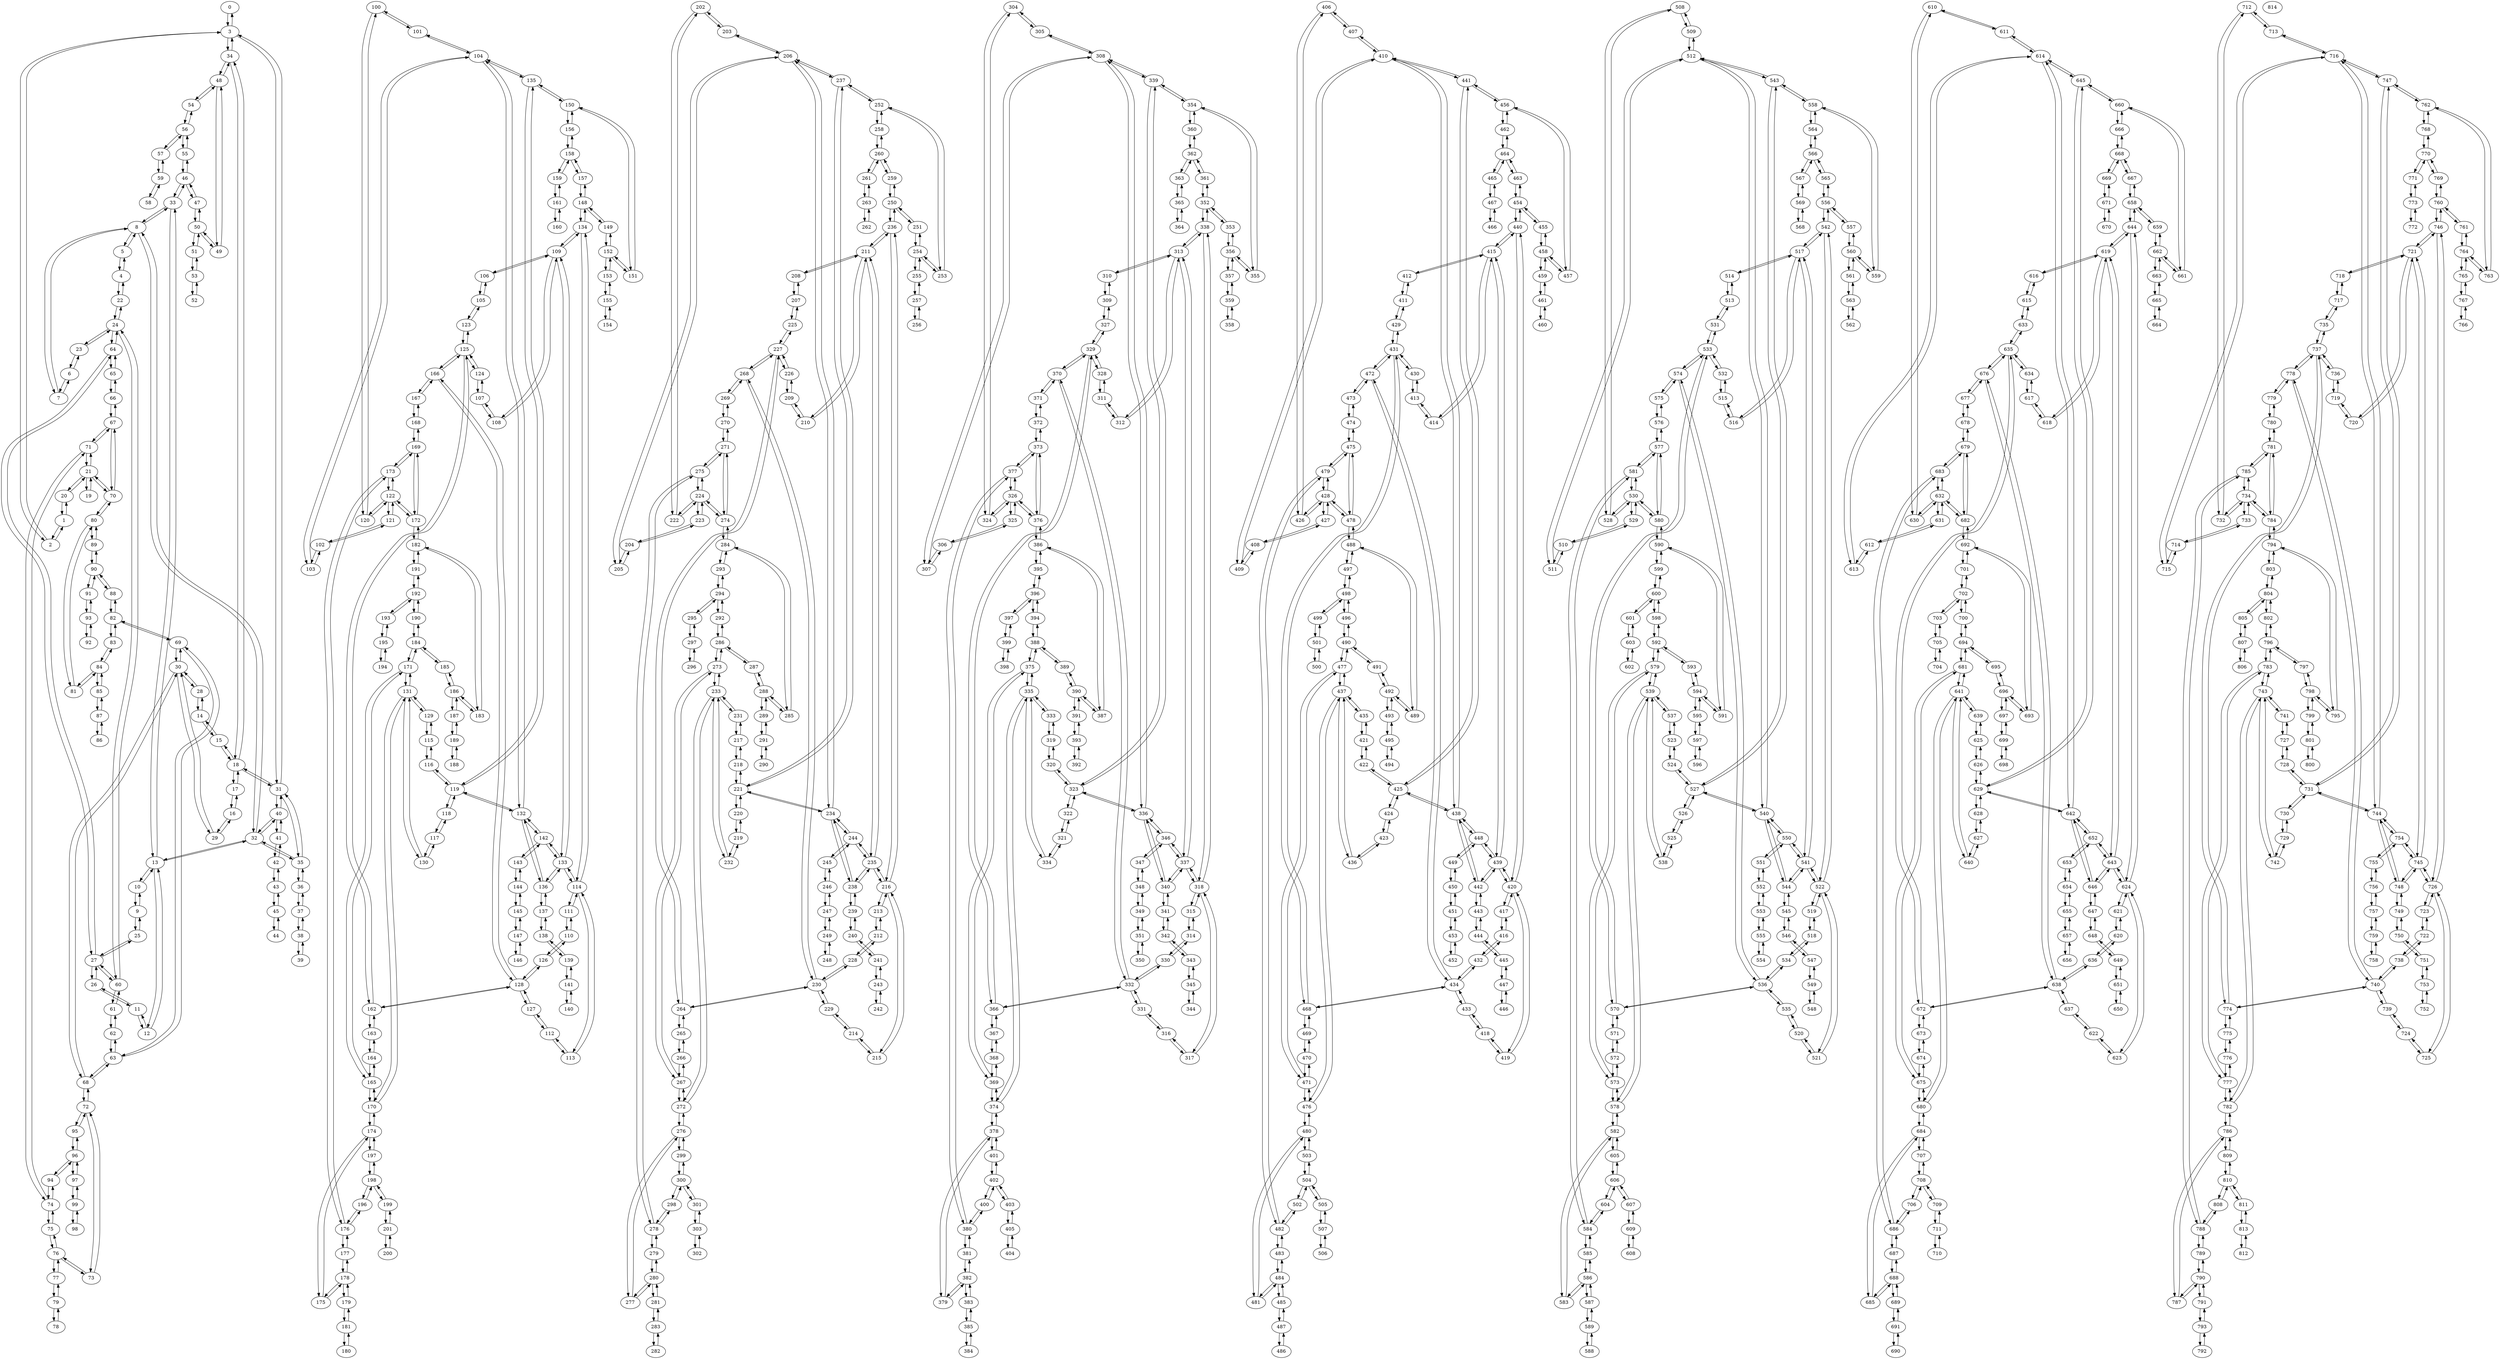 digraph G {
0[op_id=-1,
op_idx=-1,
opcode=load,
asm="  %1 = load float* %in, align 4"]
;
1[op_id=-1,
op_idx=-1,
opcode=getelementptr,
asm="  %2 = getelementptr inbounds float* %in, i64 7"]
;
2[op_id=-1,
op_idx=-1,
opcode=load,
asm="  %3 = load float* %2, align 4"]
;
3[op_id=0,
op_idx=0,
opcode=fadd,
asm="  %4 = fadd float %1, %3, !op.id !1, !op.idx !1"]
;
4[op_id=-1,
op_idx=-1,
opcode=getelementptr,
asm="  %5 = getelementptr inbounds float* %in, i64 1"]
;
5[op_id=-1,
op_idx=-1,
opcode=load,
asm="  %6 = load float* %5, align 4"]
;
6[op_id=-1,
op_idx=-1,
opcode=getelementptr,
asm="  %7 = getelementptr inbounds float* %in, i64 6"]
;
7[op_id=-1,
op_idx=-1,
opcode=load,
asm="  %8 = load float* %7, align 4"]
;
8[op_id=1,
op_idx=0,
opcode=fadd,
asm="  %9 = fadd float %6, %8, !op.id !2, !op.idx !1"]
;
9[op_id=-1,
op_idx=-1,
opcode=getelementptr,
asm="  %10 = getelementptr inbounds float* %in, i64 2"]
;
10[op_id=-1,
op_idx=-1,
opcode=load,
asm="  %11 = load float* %10, align 4"]
;
11[op_id=-1,
op_idx=-1,
opcode=getelementptr,
asm="  %12 = getelementptr inbounds float* %in, i64 5"]
;
12[op_id=-1,
op_idx=-1,
opcode=load,
asm="  %13 = load float* %12, align 4"]
;
13[op_id=2,
op_idx=0,
opcode=fadd,
asm="  %14 = fadd float %11, %13, !op.id !3, !op.idx !1"]
;
14[op_id=-1,
op_idx=-1,
opcode=getelementptr,
asm="  %15 = getelementptr inbounds float* %in, i64 3"]
;
15[op_id=-1,
op_idx=-1,
opcode=load,
asm="  %16 = load float* %15, align 4"]
;
16[op_id=-1,
op_idx=-1,
opcode=getelementptr,
asm="  %17 = getelementptr inbounds float* %in, i64 4"]
;
17[op_id=-1,
op_idx=-1,
opcode=load,
asm="  %18 = load float* %17, align 4"]
;
18[op_id=3,
op_idx=0,
opcode=fadd,
asm="  %19 = fadd float %16, %18, !op.id !4, !op.idx !1"]
;
19[op_id=-1,
op_idx=-1,
opcode=load,
asm="  %20 = load float* %in, align 4"]
;
20[op_id=-1,
op_idx=-1,
opcode=load,
asm="  %21 = load float* %2, align 4"]
;
21[op_id=4,
op_idx=0,
opcode=fsub,
asm="  %22 = fsub float %20, %21, !op.id !5, !op.idx !1"]
;
22[op_id=-1,
op_idx=-1,
opcode=load,
asm="  %23 = load float* %5, align 4"]
;
23[op_id=-1,
op_idx=-1,
opcode=load,
asm="  %24 = load float* %7, align 4"]
;
24[op_id=5,
op_idx=0,
opcode=fsub,
asm="  %25 = fsub float %23, %24, !op.id !6, !op.idx !1"]
;
25[op_id=-1,
op_idx=-1,
opcode=load,
asm="  %26 = load float* %10, align 4"]
;
26[op_id=-1,
op_idx=-1,
opcode=load,
asm="  %27 = load float* %12, align 4"]
;
27[op_id=6,
op_idx=0,
opcode=fsub,
asm="  %28 = fsub float %26, %27, !op.id !7, !op.idx !1"]
;
28[op_id=-1,
op_idx=-1,
opcode=load,
asm="  %29 = load float* %15, align 4"]
;
29[op_id=-1,
op_idx=-1,
opcode=load,
asm="  %30 = load float* %17, align 4"]
;
30[op_id=7,
op_idx=0,
opcode=fsub,
asm="  %31 = fsub float %29, %30, !op.id !8, !op.idx !1"]
;
31[op_id=8,
op_idx=0,
opcode=fadd,
asm="  %32 = fadd float %4, %19, !op.id !9, !op.idx !1"]
;
32[op_id=9,
op_idx=0,
opcode=fadd,
asm="  %33 = fadd float %9, %14, !op.id !10, !op.idx !1"]
;
33[op_id=10,
op_idx=0,
opcode=fsub,
asm="  %34 = fsub float %9, %14, !op.id !11, !op.idx !1"]
;
34[op_id=11,
op_idx=0,
opcode=fsub,
asm="  %35 = fsub float %4, %19, !op.id !12, !op.idx !1"]
;
35[op_id=12,
op_idx=0,
opcode=fadd,
asm="  %36 = fadd float %32, %33, !op.id !13, !op.idx !1"]
;
36[op_id=-1,
op_idx=-1,
opcode=fpext,
asm="  %37 = fpext float %36 to double"]
;
37[op_id=13,
op_idx=0,
opcode=fmul,
asm="  %38 = fmul double %37, 0x3FE6A09E667F3BCD, !op.id !14, !op.idx !1"]
;
38[op_id=-1,
op_idx=-1,
opcode=fptrunc,
asm="  %39 = fptrunc double %38 to float"]
;
39[op_id=-1,
op_idx=-1,
opcode=store,
asm="  store float %39, float* %out, align 4"]
;
40[op_id=14,
op_idx=0,
opcode=fsub,
asm="  %40 = fsub float %32, %33, !op.id !15, !op.idx !1"]
;
41[op_id=-1,
op_idx=-1,
opcode=fpext,
asm="  %41 = fpext float %40 to double"]
;
42[op_id=15,
op_idx=0,
opcode=fmul,
asm="  %42 = fmul double %41, 0x3FE6A09E667F3BCD, !op.id !16, !op.idx !1"]
;
43[op_id=-1,
op_idx=-1,
opcode=fptrunc,
asm="  %43 = fptrunc double %42 to float"]
;
44[op_id=-1,
op_idx=-1,
opcode=getelementptr,
asm="  %44 = getelementptr inbounds float* %out, i64 32"]
;
45[op_id=-1,
op_idx=-1,
opcode=store,
asm="  store float %43, float* %44, align 4"]
;
46[op_id=-1,
op_idx=-1,
opcode=fpext,
asm="  %45 = fpext float %34 to double"]
;
47[op_id=16,
op_idx=0,
opcode=fmul,
asm="  %46 = fmul double %45, 0x3FD87DE2A6AEA964, !op.id !17, !op.idx !1"]
;
48[op_id=-1,
op_idx=-1,
opcode=fpext,
asm="  %47 = fpext float %35 to double"]
;
49[op_id=17,
op_idx=0,
opcode=fmul,
asm="  %48 = fmul double %47, 0x3FED906BCF328D46, !op.id !18, !op.idx !1"]
;
50[op_id=18,
op_idx=0,
opcode=fadd,
asm="  %49 = fadd double %46, %48, !op.id !19, !op.idx !1"]
;
51[op_id=-1,
op_idx=-1,
opcode=fptrunc,
asm="  %50 = fptrunc double %49 to float"]
;
52[op_id=-1,
op_idx=-1,
opcode=getelementptr,
asm="  %51 = getelementptr inbounds float* %out, i64 16"]
;
53[op_id=-1,
op_idx=-1,
opcode=store,
asm="  store float %50, float* %51, align 4"]
;
54[op_id=19,
op_idx=0,
opcode=fmul,
asm="  %52 = fmul double %47, 0x3FD87DE2A6AEA964, !op.id !20, !op.idx !1"]
;
55[op_id=20,
op_idx=0,
opcode=fmul,
asm="  %53 = fmul double %45, 0x3FED906BCF328D46, !op.id !21, !op.idx !1"]
;
56[op_id=21,
op_idx=0,
opcode=fsub,
asm="  %54 = fsub double %52, %53, !op.id !22, !op.idx !1"]
;
57[op_id=-1,
op_idx=-1,
opcode=fptrunc,
asm="  %55 = fptrunc double %54 to float"]
;
58[op_id=-1,
op_idx=-1,
opcode=getelementptr,
asm="  %56 = getelementptr inbounds float* %out, i64 48"]
;
59[op_id=-1,
op_idx=-1,
opcode=store,
asm="  store float %55, float* %56, align 4"]
;
60[op_id=22,
op_idx=0,
opcode=fsub,
asm="  %57 = fsub float %25, %28, !op.id !23, !op.idx !1"]
;
61[op_id=-1,
op_idx=-1,
opcode=fpext,
asm="  %58 = fpext float %57 to double"]
;
62[op_id=23,
op_idx=0,
opcode=fmul,
asm="  %59 = fmul double %58, 0x3FE6A09E667F3BCD, !op.id !24, !op.idx !1"]
;
63[op_id=-1,
op_idx=-1,
opcode=fptrunc,
asm="  %60 = fptrunc double %59 to float"]
;
64[op_id=24,
op_idx=0,
opcode=fadd,
asm="  %61 = fadd float %25, %28, !op.id !25, !op.idx !1"]
;
65[op_id=-1,
op_idx=-1,
opcode=fpext,
asm="  %62 = fpext float %61 to double"]
;
66[op_id=25,
op_idx=0,
opcode=fmul,
asm="  %63 = fmul double %62, 0x3FE6A09E667F3BCD, !op.id !26, !op.idx !1"]
;
67[op_id=-1,
op_idx=-1,
opcode=fptrunc,
asm="  %64 = fptrunc double %63 to float"]
;
68[op_id=26,
op_idx=0,
opcode=fadd,
asm="  %65 = fadd float %31, %60, !op.id !27, !op.idx !1"]
;
69[op_id=27,
op_idx=0,
opcode=fsub,
asm="  %66 = fsub float %31, %60, !op.id !28, !op.idx !1"]
;
70[op_id=28,
op_idx=0,
opcode=fsub,
asm="  %67 = fsub float %22, %64, !op.id !29, !op.idx !1"]
;
71[op_id=29,
op_idx=0,
opcode=fadd,
asm="  %68 = fadd float %22, %64, !op.id !30, !op.idx !1"]
;
72[op_id=-1,
op_idx=-1,
opcode=fpext,
asm="  %69 = fpext float %65 to double"]
;
73[op_id=30,
op_idx=0,
opcode=fmul,
asm="  %70 = fmul double %69, 0x3FC8F8B83C69A60D, !op.id !31, !op.idx !1"]
;
74[op_id=-1,
op_idx=-1,
opcode=fpext,
asm="  %71 = fpext float %68 to double"]
;
75[op_id=31,
op_idx=0,
opcode=fmul,
asm="  %72 = fmul double %71, 0x3FEF6297CFF75CB0, !op.id !32, !op.idx !1"]
;
76[op_id=32,
op_idx=0,
opcode=fadd,
asm="  %73 = fadd double %70, %72, !op.id !33, !op.idx !1"]
;
77[op_id=-1,
op_idx=-1,
opcode=fptrunc,
asm="  %74 = fptrunc double %73 to float"]
;
78[op_id=-1,
op_idx=-1,
opcode=getelementptr,
asm="  %75 = getelementptr inbounds float* %out, i64 8"]
;
79[op_id=-1,
op_idx=-1,
opcode=store,
asm="  store float %74, float* %75, align 4"]
;
80[op_id=-1,
op_idx=-1,
opcode=fpext,
asm="  %76 = fpext float %67 to double"]
;
81[op_id=33,
op_idx=0,
opcode=fmul,
asm="  %77 = fmul double %76, 0x3FEA9B66290EA1A3, !op.id !34, !op.idx !1"]
;
82[op_id=-1,
op_idx=-1,
opcode=fpext,
asm="  %78 = fpext float %66 to double"]
;
83[op_id=34,
op_idx=0,
opcode=fmul,
asm="  %79 = fmul double %78, 0x3FE1C73B39AE68C9, !op.id !35, !op.idx !1"]
;
84[op_id=35,
op_idx=0,
opcode=fsub,
asm="  %80 = fsub double %77, %79, !op.id !36, !op.idx !1"]
;
85[op_id=-1,
op_idx=-1,
opcode=fptrunc,
asm="  %81 = fptrunc double %80 to float"]
;
86[op_id=-1,
op_idx=-1,
opcode=getelementptr,
asm="  %82 = getelementptr inbounds float* %out, i64 24"]
;
87[op_id=-1,
op_idx=-1,
opcode=store,
asm="  store float %81, float* %82, align 4"]
;
88[op_id=36,
op_idx=0,
opcode=fmul,
asm="  %83 = fmul double %78, 0x3FEA9B66290EA1A3, !op.id !37, !op.idx !1"]
;
89[op_id=37,
op_idx=0,
opcode=fmul,
asm="  %84 = fmul double %76, 0x3FE1C73B39AE68C9, !op.id !38, !op.idx !1"]
;
90[op_id=38,
op_idx=0,
opcode=fadd,
asm="  %85 = fadd double %83, %84, !op.id !39, !op.idx !1"]
;
91[op_id=-1,
op_idx=-1,
opcode=fptrunc,
asm="  %86 = fptrunc double %85 to float"]
;
92[op_id=-1,
op_idx=-1,
opcode=getelementptr,
asm="  %87 = getelementptr inbounds float* %out, i64 40"]
;
93[op_id=-1,
op_idx=-1,
opcode=store,
asm="  store float %86, float* %87, align 4"]
;
94[op_id=39,
op_idx=0,
opcode=fmul,
asm="  %88 = fmul double %71, 0x3FC8F8B83C69A60D, !op.id !40, !op.idx !1"]
;
95[op_id=40,
op_idx=0,
opcode=fmul,
asm="  %89 = fmul double %69, 0x3FEF6297CFF75CB0, !op.id !41, !op.idx !1"]
;
96[op_id=41,
op_idx=0,
opcode=fsub,
asm="  %90 = fsub double %88, %89, !op.id !42, !op.idx !1"]
;
97[op_id=-1,
op_idx=-1,
opcode=fptrunc,
asm="  %91 = fptrunc double %90 to float"]
;
98[op_id=-1,
op_idx=-1,
opcode=getelementptr,
asm="  %92 = getelementptr inbounds float* %out, i64 56"]
;
99[op_id=-1,
op_idx=-1,
opcode=store,
asm="  store float %91, float* %92, align 4"]
;
100[op_id=-1,
op_idx=-1,
opcode=getelementptr,
asm="  %93 = getelementptr inbounds float* %in, i64 8"]
;
101[op_id=-1,
op_idx=-1,
opcode=load,
asm="  %94 = load float* %93, align 4"]
;
102[op_id=-1,
op_idx=-1,
opcode=getelementptr,
asm="  %95 = getelementptr inbounds float* %in, i64 15"]
;
103[op_id=-1,
op_idx=-1,
opcode=load,
asm="  %96 = load float* %95, align 4"]
;
104[op_id=0,
op_idx=1,
opcode=fadd,
asm="  %97 = fadd float %94, %96, !op.id !1, !op.idx !2"]
;
105[op_id=-1,
op_idx=-1,
opcode=getelementptr,
asm="  %98 = getelementptr inbounds float* %in, i64 9"]
;
106[op_id=-1,
op_idx=-1,
opcode=load,
asm="  %99 = load float* %98, align 4"]
;
107[op_id=-1,
op_idx=-1,
opcode=getelementptr,
asm="  %100 = getelementptr inbounds float* %in, i64 14"]
;
108[op_id=-1,
op_idx=-1,
opcode=load,
asm="  %101 = load float* %100, align 4"]
;
109[op_id=1,
op_idx=1,
opcode=fadd,
asm="  %102 = fadd float %99, %101, !op.id !2, !op.idx !2"]
;
110[op_id=-1,
op_idx=-1,
opcode=getelementptr,
asm="  %103 = getelementptr inbounds float* %in, i64 10"]
;
111[op_id=-1,
op_idx=-1,
opcode=load,
asm="  %104 = load float* %103, align 4"]
;
112[op_id=-1,
op_idx=-1,
opcode=getelementptr,
asm="  %105 = getelementptr inbounds float* %in, i64 13"]
;
113[op_id=-1,
op_idx=-1,
opcode=load,
asm="  %106 = load float* %105, align 4"]
;
114[op_id=2,
op_idx=1,
opcode=fadd,
asm="  %107 = fadd float %104, %106, !op.id !3, !op.idx !2"]
;
115[op_id=-1,
op_idx=-1,
opcode=getelementptr,
asm="  %108 = getelementptr inbounds float* %in, i64 11"]
;
116[op_id=-1,
op_idx=-1,
opcode=load,
asm="  %109 = load float* %108, align 4"]
;
117[op_id=-1,
op_idx=-1,
opcode=getelementptr,
asm="  %110 = getelementptr inbounds float* %in, i64 12"]
;
118[op_id=-1,
op_idx=-1,
opcode=load,
asm="  %111 = load float* %110, align 4"]
;
119[op_id=3,
op_idx=1,
opcode=fadd,
asm="  %112 = fadd float %109, %111, !op.id !4, !op.idx !2"]
;
120[op_id=-1,
op_idx=-1,
opcode=load,
asm="  %113 = load float* %93, align 4"]
;
121[op_id=-1,
op_idx=-1,
opcode=load,
asm="  %114 = load float* %95, align 4"]
;
122[op_id=4,
op_idx=1,
opcode=fsub,
asm="  %115 = fsub float %113, %114, !op.id !5, !op.idx !2"]
;
123[op_id=-1,
op_idx=-1,
opcode=load,
asm="  %116 = load float* %98, align 4"]
;
124[op_id=-1,
op_idx=-1,
opcode=load,
asm="  %117 = load float* %100, align 4"]
;
125[op_id=5,
op_idx=1,
opcode=fsub,
asm="  %118 = fsub float %116, %117, !op.id !6, !op.idx !2"]
;
126[op_id=-1,
op_idx=-1,
opcode=load,
asm="  %119 = load float* %103, align 4"]
;
127[op_id=-1,
op_idx=-1,
opcode=load,
asm="  %120 = load float* %105, align 4"]
;
128[op_id=6,
op_idx=1,
opcode=fsub,
asm="  %121 = fsub float %119, %120, !op.id !7, !op.idx !2"]
;
129[op_id=-1,
op_idx=-1,
opcode=load,
asm="  %122 = load float* %108, align 4"]
;
130[op_id=-1,
op_idx=-1,
opcode=load,
asm="  %123 = load float* %110, align 4"]
;
131[op_id=7,
op_idx=1,
opcode=fsub,
asm="  %124 = fsub float %122, %123, !op.id !8, !op.idx !2"]
;
132[op_id=8,
op_idx=1,
opcode=fadd,
asm="  %125 = fadd float %97, %112, !op.id !9, !op.idx !2"]
;
133[op_id=9,
op_idx=1,
opcode=fadd,
asm="  %126 = fadd float %102, %107, !op.id !10, !op.idx !2"]
;
134[op_id=10,
op_idx=1,
opcode=fsub,
asm="  %127 = fsub float %102, %107, !op.id !11, !op.idx !2"]
;
135[op_id=11,
op_idx=1,
opcode=fsub,
asm="  %128 = fsub float %97, %112, !op.id !12, !op.idx !2"]
;
136[op_id=12,
op_idx=1,
opcode=fadd,
asm="  %129 = fadd float %125, %126, !op.id !13, !op.idx !2"]
;
137[op_id=-1,
op_idx=-1,
opcode=fpext,
asm="  %130 = fpext float %129 to double"]
;
138[op_id=13,
op_idx=1,
opcode=fmul,
asm="  %131 = fmul double %130, 0x3FE6A09E667F3BCD, !op.id !14, !op.idx !2"]
;
139[op_id=-1,
op_idx=-1,
opcode=fptrunc,
asm="  %132 = fptrunc double %131 to float"]
;
140[op_id=-1,
op_idx=-1,
opcode=getelementptr,
asm="  %133 = getelementptr inbounds float* %out, i64 1"]
;
141[op_id=-1,
op_idx=-1,
opcode=store,
asm="  store float %132, float* %133, align 4"]
;
142[op_id=14,
op_idx=1,
opcode=fsub,
asm="  %134 = fsub float %125, %126, !op.id !15, !op.idx !2"]
;
143[op_id=-1,
op_idx=-1,
opcode=fpext,
asm="  %135 = fpext float %134 to double"]
;
144[op_id=15,
op_idx=1,
opcode=fmul,
asm="  %136 = fmul double %135, 0x3FE6A09E667F3BCD, !op.id !16, !op.idx !2"]
;
145[op_id=-1,
op_idx=-1,
opcode=fptrunc,
asm="  %137 = fptrunc double %136 to float"]
;
146[op_id=-1,
op_idx=-1,
opcode=getelementptr,
asm="  %138 = getelementptr inbounds float* %out, i64 33"]
;
147[op_id=-1,
op_idx=-1,
opcode=store,
asm="  store float %137, float* %138, align 4"]
;
148[op_id=-1,
op_idx=-1,
opcode=fpext,
asm="  %139 = fpext float %127 to double"]
;
149[op_id=16,
op_idx=1,
opcode=fmul,
asm="  %140 = fmul double %139, 0x3FD87DE2A6AEA964, !op.id !17, !op.idx !2"]
;
150[op_id=-1,
op_idx=-1,
opcode=fpext,
asm="  %141 = fpext float %128 to double"]
;
151[op_id=17,
op_idx=1,
opcode=fmul,
asm="  %142 = fmul double %141, 0x3FED906BCF328D46, !op.id !18, !op.idx !2"]
;
152[op_id=18,
op_idx=1,
opcode=fadd,
asm="  %143 = fadd double %140, %142, !op.id !19, !op.idx !2"]
;
153[op_id=-1,
op_idx=-1,
opcode=fptrunc,
asm="  %144 = fptrunc double %143 to float"]
;
154[op_id=-1,
op_idx=-1,
opcode=getelementptr,
asm="  %145 = getelementptr inbounds float* %out, i64 17"]
;
155[op_id=-1,
op_idx=-1,
opcode=store,
asm="  store float %144, float* %145, align 4"]
;
156[op_id=19,
op_idx=1,
opcode=fmul,
asm="  %146 = fmul double %141, 0x3FD87DE2A6AEA964, !op.id !20, !op.idx !2"]
;
157[op_id=20,
op_idx=1,
opcode=fmul,
asm="  %147 = fmul double %139, 0x3FED906BCF328D46, !op.id !21, !op.idx !2"]
;
158[op_id=21,
op_idx=1,
opcode=fsub,
asm="  %148 = fsub double %146, %147, !op.id !22, !op.idx !2"]
;
159[op_id=-1,
op_idx=-1,
opcode=fptrunc,
asm="  %149 = fptrunc double %148 to float"]
;
160[op_id=-1,
op_idx=-1,
opcode=getelementptr,
asm="  %150 = getelementptr inbounds float* %out, i64 49"]
;
161[op_id=-1,
op_idx=-1,
opcode=store,
asm="  store float %149, float* %150, align 4"]
;
162[op_id=22,
op_idx=1,
opcode=fsub,
asm="  %151 = fsub float %118, %121, !op.id !23, !op.idx !2"]
;
163[op_id=-1,
op_idx=-1,
opcode=fpext,
asm="  %152 = fpext float %151 to double"]
;
164[op_id=23,
op_idx=1,
opcode=fmul,
asm="  %153 = fmul double %152, 0x3FE6A09E667F3BCD, !op.id !24, !op.idx !2"]
;
165[op_id=-1,
op_idx=-1,
opcode=fptrunc,
asm="  %154 = fptrunc double %153 to float"]
;
166[op_id=24,
op_idx=1,
opcode=fadd,
asm="  %155 = fadd float %118, %121, !op.id !25, !op.idx !2"]
;
167[op_id=-1,
op_idx=-1,
opcode=fpext,
asm="  %156 = fpext float %155 to double"]
;
168[op_id=25,
op_idx=1,
opcode=fmul,
asm="  %157 = fmul double %156, 0x3FE6A09E667F3BCD, !op.id !26, !op.idx !2"]
;
169[op_id=-1,
op_idx=-1,
opcode=fptrunc,
asm="  %158 = fptrunc double %157 to float"]
;
170[op_id=26,
op_idx=1,
opcode=fadd,
asm="  %159 = fadd float %124, %154, !op.id !27, !op.idx !2"]
;
171[op_id=27,
op_idx=1,
opcode=fsub,
asm="  %160 = fsub float %124, %154, !op.id !28, !op.idx !2"]
;
172[op_id=28,
op_idx=1,
opcode=fsub,
asm="  %161 = fsub float %115, %158, !op.id !29, !op.idx !2"]
;
173[op_id=29,
op_idx=1,
opcode=fadd,
asm="  %162 = fadd float %115, %158, !op.id !30, !op.idx !2"]
;
174[op_id=-1,
op_idx=-1,
opcode=fpext,
asm="  %163 = fpext float %159 to double"]
;
175[op_id=30,
op_idx=1,
opcode=fmul,
asm="  %164 = fmul double %163, 0x3FC8F8B83C69A60D, !op.id !31, !op.idx !2"]
;
176[op_id=-1,
op_idx=-1,
opcode=fpext,
asm="  %165 = fpext float %162 to double"]
;
177[op_id=31,
op_idx=1,
opcode=fmul,
asm="  %166 = fmul double %165, 0x3FEF6297CFF75CB0, !op.id !32, !op.idx !2"]
;
178[op_id=32,
op_idx=1,
opcode=fadd,
asm="  %167 = fadd double %164, %166, !op.id !33, !op.idx !2"]
;
179[op_id=-1,
op_idx=-1,
opcode=fptrunc,
asm="  %168 = fptrunc double %167 to float"]
;
180[op_id=-1,
op_idx=-1,
opcode=getelementptr,
asm="  %169 = getelementptr inbounds float* %out, i64 9"]
;
181[op_id=-1,
op_idx=-1,
opcode=store,
asm="  store float %168, float* %169, align 4"]
;
182[op_id=-1,
op_idx=-1,
opcode=fpext,
asm="  %170 = fpext float %161 to double"]
;
183[op_id=33,
op_idx=1,
opcode=fmul,
asm="  %171 = fmul double %170, 0x3FEA9B66290EA1A3, !op.id !34, !op.idx !2"]
;
184[op_id=-1,
op_idx=-1,
opcode=fpext,
asm="  %172 = fpext float %160 to double"]
;
185[op_id=34,
op_idx=1,
opcode=fmul,
asm="  %173 = fmul double %172, 0x3FE1C73B39AE68C9, !op.id !35, !op.idx !2"]
;
186[op_id=35,
op_idx=1,
opcode=fsub,
asm="  %174 = fsub double %171, %173, !op.id !36, !op.idx !2"]
;
187[op_id=-1,
op_idx=-1,
opcode=fptrunc,
asm="  %175 = fptrunc double %174 to float"]
;
188[op_id=-1,
op_idx=-1,
opcode=getelementptr,
asm="  %176 = getelementptr inbounds float* %out, i64 25"]
;
189[op_id=-1,
op_idx=-1,
opcode=store,
asm="  store float %175, float* %176, align 4"]
;
190[op_id=36,
op_idx=1,
opcode=fmul,
asm="  %177 = fmul double %172, 0x3FEA9B66290EA1A3, !op.id !37, !op.idx !2"]
;
191[op_id=37,
op_idx=1,
opcode=fmul,
asm="  %178 = fmul double %170, 0x3FE1C73B39AE68C9, !op.id !38, !op.idx !2"]
;
192[op_id=38,
op_idx=1,
opcode=fadd,
asm="  %179 = fadd double %177, %178, !op.id !39, !op.idx !2"]
;
193[op_id=-1,
op_idx=-1,
opcode=fptrunc,
asm="  %180 = fptrunc double %179 to float"]
;
194[op_id=-1,
op_idx=-1,
opcode=getelementptr,
asm="  %181 = getelementptr inbounds float* %out, i64 41"]
;
195[op_id=-1,
op_idx=-1,
opcode=store,
asm="  store float %180, float* %181, align 4"]
;
196[op_id=39,
op_idx=1,
opcode=fmul,
asm="  %182 = fmul double %165, 0x3FC8F8B83C69A60D, !op.id !40, !op.idx !2"]
;
197[op_id=40,
op_idx=1,
opcode=fmul,
asm="  %183 = fmul double %163, 0x3FEF6297CFF75CB0, !op.id !41, !op.idx !2"]
;
198[op_id=41,
op_idx=1,
opcode=fsub,
asm="  %184 = fsub double %182, %183, !op.id !42, !op.idx !2"]
;
199[op_id=-1,
op_idx=-1,
opcode=fptrunc,
asm="  %185 = fptrunc double %184 to float"]
;
200[op_id=-1,
op_idx=-1,
opcode=getelementptr,
asm="  %186 = getelementptr inbounds float* %out, i64 57"]
;
201[op_id=-1,
op_idx=-1,
opcode=store,
asm="  store float %185, float* %186, align 4"]
;
202[op_id=-1,
op_idx=-1,
opcode=getelementptr,
asm="  %187 = getelementptr inbounds float* %in, i64 16"]
;
203[op_id=-1,
op_idx=-1,
opcode=load,
asm="  %188 = load float* %187, align 4"]
;
204[op_id=-1,
op_idx=-1,
opcode=getelementptr,
asm="  %189 = getelementptr inbounds float* %in, i64 23"]
;
205[op_id=-1,
op_idx=-1,
opcode=load,
asm="  %190 = load float* %189, align 4"]
;
206[op_id=0,
op_idx=2,
opcode=fadd,
asm="  %191 = fadd float %188, %190, !op.id !1, !op.idx !3"]
;
207[op_id=-1,
op_idx=-1,
opcode=getelementptr,
asm="  %192 = getelementptr inbounds float* %in, i64 17"]
;
208[op_id=-1,
op_idx=-1,
opcode=load,
asm="  %193 = load float* %192, align 4"]
;
209[op_id=-1,
op_idx=-1,
opcode=getelementptr,
asm="  %194 = getelementptr inbounds float* %in, i64 22"]
;
210[op_id=-1,
op_idx=-1,
opcode=load,
asm="  %195 = load float* %194, align 4"]
;
211[op_id=1,
op_idx=2,
opcode=fadd,
asm="  %196 = fadd float %193, %195, !op.id !2, !op.idx !3"]
;
212[op_id=-1,
op_idx=-1,
opcode=getelementptr,
asm="  %197 = getelementptr inbounds float* %in, i64 18"]
;
213[op_id=-1,
op_idx=-1,
opcode=load,
asm="  %198 = load float* %197, align 4"]
;
214[op_id=-1,
op_idx=-1,
opcode=getelementptr,
asm="  %199 = getelementptr inbounds float* %in, i64 21"]
;
215[op_id=-1,
op_idx=-1,
opcode=load,
asm="  %200 = load float* %199, align 4"]
;
216[op_id=2,
op_idx=2,
opcode=fadd,
asm="  %201 = fadd float %198, %200, !op.id !3, !op.idx !3"]
;
217[op_id=-1,
op_idx=-1,
opcode=getelementptr,
asm="  %202 = getelementptr inbounds float* %in, i64 19"]
;
218[op_id=-1,
op_idx=-1,
opcode=load,
asm="  %203 = load float* %202, align 4"]
;
219[op_id=-1,
op_idx=-1,
opcode=getelementptr,
asm="  %204 = getelementptr inbounds float* %in, i64 20"]
;
220[op_id=-1,
op_idx=-1,
opcode=load,
asm="  %205 = load float* %204, align 4"]
;
221[op_id=3,
op_idx=2,
opcode=fadd,
asm="  %206 = fadd float %203, %205, !op.id !4, !op.idx !3"]
;
222[op_id=-1,
op_idx=-1,
opcode=load,
asm="  %207 = load float* %187, align 4"]
;
223[op_id=-1,
op_idx=-1,
opcode=load,
asm="  %208 = load float* %189, align 4"]
;
224[op_id=4,
op_idx=2,
opcode=fsub,
asm="  %209 = fsub float %207, %208, !op.id !5, !op.idx !3"]
;
225[op_id=-1,
op_idx=-1,
opcode=load,
asm="  %210 = load float* %192, align 4"]
;
226[op_id=-1,
op_idx=-1,
opcode=load,
asm="  %211 = load float* %194, align 4"]
;
227[op_id=5,
op_idx=2,
opcode=fsub,
asm="  %212 = fsub float %210, %211, !op.id !6, !op.idx !3"]
;
228[op_id=-1,
op_idx=-1,
opcode=load,
asm="  %213 = load float* %197, align 4"]
;
229[op_id=-1,
op_idx=-1,
opcode=load,
asm="  %214 = load float* %199, align 4"]
;
230[op_id=6,
op_idx=2,
opcode=fsub,
asm="  %215 = fsub float %213, %214, !op.id !7, !op.idx !3"]
;
231[op_id=-1,
op_idx=-1,
opcode=load,
asm="  %216 = load float* %202, align 4"]
;
232[op_id=-1,
op_idx=-1,
opcode=load,
asm="  %217 = load float* %204, align 4"]
;
233[op_id=7,
op_idx=2,
opcode=fsub,
asm="  %218 = fsub float %216, %217, !op.id !8, !op.idx !3"]
;
234[op_id=8,
op_idx=2,
opcode=fadd,
asm="  %219 = fadd float %191, %206, !op.id !9, !op.idx !3"]
;
235[op_id=9,
op_idx=2,
opcode=fadd,
asm="  %220 = fadd float %196, %201, !op.id !10, !op.idx !3"]
;
236[op_id=10,
op_idx=2,
opcode=fsub,
asm="  %221 = fsub float %196, %201, !op.id !11, !op.idx !3"]
;
237[op_id=11,
op_idx=2,
opcode=fsub,
asm="  %222 = fsub float %191, %206, !op.id !12, !op.idx !3"]
;
238[op_id=12,
op_idx=2,
opcode=fadd,
asm="  %223 = fadd float %219, %220, !op.id !13, !op.idx !3"]
;
239[op_id=-1,
op_idx=-1,
opcode=fpext,
asm="  %224 = fpext float %223 to double"]
;
240[op_id=13,
op_idx=2,
opcode=fmul,
asm="  %225 = fmul double %224, 0x3FE6A09E667F3BCD, !op.id !14, !op.idx !3"]
;
241[op_id=-1,
op_idx=-1,
opcode=fptrunc,
asm="  %226 = fptrunc double %225 to float"]
;
242[op_id=-1,
op_idx=-1,
opcode=getelementptr,
asm="  %227 = getelementptr inbounds float* %out, i64 2"]
;
243[op_id=-1,
op_idx=-1,
opcode=store,
asm="  store float %226, float* %227, align 4"]
;
244[op_id=14,
op_idx=2,
opcode=fsub,
asm="  %228 = fsub float %219, %220, !op.id !15, !op.idx !3"]
;
245[op_id=-1,
op_idx=-1,
opcode=fpext,
asm="  %229 = fpext float %228 to double"]
;
246[op_id=15,
op_idx=2,
opcode=fmul,
asm="  %230 = fmul double %229, 0x3FE6A09E667F3BCD, !op.id !16, !op.idx !3"]
;
247[op_id=-1,
op_idx=-1,
opcode=fptrunc,
asm="  %231 = fptrunc double %230 to float"]
;
248[op_id=-1,
op_idx=-1,
opcode=getelementptr,
asm="  %232 = getelementptr inbounds float* %out, i64 34"]
;
249[op_id=-1,
op_idx=-1,
opcode=store,
asm="  store float %231, float* %232, align 4"]
;
250[op_id=-1,
op_idx=-1,
opcode=fpext,
asm="  %233 = fpext float %221 to double"]
;
251[op_id=16,
op_idx=2,
opcode=fmul,
asm="  %234 = fmul double %233, 0x3FD87DE2A6AEA964, !op.id !17, !op.idx !3"]
;
252[op_id=-1,
op_idx=-1,
opcode=fpext,
asm="  %235 = fpext float %222 to double"]
;
253[op_id=17,
op_idx=2,
opcode=fmul,
asm="  %236 = fmul double %235, 0x3FED906BCF328D46, !op.id !18, !op.idx !3"]
;
254[op_id=18,
op_idx=2,
opcode=fadd,
asm="  %237 = fadd double %234, %236, !op.id !19, !op.idx !3"]
;
255[op_id=-1,
op_idx=-1,
opcode=fptrunc,
asm="  %238 = fptrunc double %237 to float"]
;
256[op_id=-1,
op_idx=-1,
opcode=getelementptr,
asm="  %239 = getelementptr inbounds float* %out, i64 18"]
;
257[op_id=-1,
op_idx=-1,
opcode=store,
asm="  store float %238, float* %239, align 4"]
;
258[op_id=19,
op_idx=2,
opcode=fmul,
asm="  %240 = fmul double %235, 0x3FD87DE2A6AEA964, !op.id !20, !op.idx !3"]
;
259[op_id=20,
op_idx=2,
opcode=fmul,
asm="  %241 = fmul double %233, 0x3FED906BCF328D46, !op.id !21, !op.idx !3"]
;
260[op_id=21,
op_idx=2,
opcode=fsub,
asm="  %242 = fsub double %240, %241, !op.id !22, !op.idx !3"]
;
261[op_id=-1,
op_idx=-1,
opcode=fptrunc,
asm="  %243 = fptrunc double %242 to float"]
;
262[op_id=-1,
op_idx=-1,
opcode=getelementptr,
asm="  %244 = getelementptr inbounds float* %out, i64 50"]
;
263[op_id=-1,
op_idx=-1,
opcode=store,
asm="  store float %243, float* %244, align 4"]
;
264[op_id=22,
op_idx=2,
opcode=fsub,
asm="  %245 = fsub float %212, %215, !op.id !23, !op.idx !3"]
;
265[op_id=-1,
op_idx=-1,
opcode=fpext,
asm="  %246 = fpext float %245 to double"]
;
266[op_id=23,
op_idx=2,
opcode=fmul,
asm="  %247 = fmul double %246, 0x3FE6A09E667F3BCD, !op.id !24, !op.idx !3"]
;
267[op_id=-1,
op_idx=-1,
opcode=fptrunc,
asm="  %248 = fptrunc double %247 to float"]
;
268[op_id=24,
op_idx=2,
opcode=fadd,
asm="  %249 = fadd float %212, %215, !op.id !25, !op.idx !3"]
;
269[op_id=-1,
op_idx=-1,
opcode=fpext,
asm="  %250 = fpext float %249 to double"]
;
270[op_id=25,
op_idx=2,
opcode=fmul,
asm="  %251 = fmul double %250, 0x3FE6A09E667F3BCD, !op.id !26, !op.idx !3"]
;
271[op_id=-1,
op_idx=-1,
opcode=fptrunc,
asm="  %252 = fptrunc double %251 to float"]
;
272[op_id=26,
op_idx=2,
opcode=fadd,
asm="  %253 = fadd float %218, %248, !op.id !27, !op.idx !3"]
;
273[op_id=27,
op_idx=2,
opcode=fsub,
asm="  %254 = fsub float %218, %248, !op.id !28, !op.idx !3"]
;
274[op_id=28,
op_idx=2,
opcode=fsub,
asm="  %255 = fsub float %209, %252, !op.id !29, !op.idx !3"]
;
275[op_id=29,
op_idx=2,
opcode=fadd,
asm="  %256 = fadd float %209, %252, !op.id !30, !op.idx !3"]
;
276[op_id=-1,
op_idx=-1,
opcode=fpext,
asm="  %257 = fpext float %253 to double"]
;
277[op_id=30,
op_idx=2,
opcode=fmul,
asm="  %258 = fmul double %257, 0x3FC8F8B83C69A60D, !op.id !31, !op.idx !3"]
;
278[op_id=-1,
op_idx=-1,
opcode=fpext,
asm="  %259 = fpext float %256 to double"]
;
279[op_id=31,
op_idx=2,
opcode=fmul,
asm="  %260 = fmul double %259, 0x3FEF6297CFF75CB0, !op.id !32, !op.idx !3"]
;
280[op_id=32,
op_idx=2,
opcode=fadd,
asm="  %261 = fadd double %258, %260, !op.id !33, !op.idx !3"]
;
281[op_id=-1,
op_idx=-1,
opcode=fptrunc,
asm="  %262 = fptrunc double %261 to float"]
;
282[op_id=-1,
op_idx=-1,
opcode=getelementptr,
asm="  %263 = getelementptr inbounds float* %out, i64 10"]
;
283[op_id=-1,
op_idx=-1,
opcode=store,
asm="  store float %262, float* %263, align 4"]
;
284[op_id=-1,
op_idx=-1,
opcode=fpext,
asm="  %264 = fpext float %255 to double"]
;
285[op_id=33,
op_idx=2,
opcode=fmul,
asm="  %265 = fmul double %264, 0x3FEA9B66290EA1A3, !op.id !34, !op.idx !3"]
;
286[op_id=-1,
op_idx=-1,
opcode=fpext,
asm="  %266 = fpext float %254 to double"]
;
287[op_id=34,
op_idx=2,
opcode=fmul,
asm="  %267 = fmul double %266, 0x3FE1C73B39AE68C9, !op.id !35, !op.idx !3"]
;
288[op_id=35,
op_idx=2,
opcode=fsub,
asm="  %268 = fsub double %265, %267, !op.id !36, !op.idx !3"]
;
289[op_id=-1,
op_idx=-1,
opcode=fptrunc,
asm="  %269 = fptrunc double %268 to float"]
;
290[op_id=-1,
op_idx=-1,
opcode=getelementptr,
asm="  %270 = getelementptr inbounds float* %out, i64 26"]
;
291[op_id=-1,
op_idx=-1,
opcode=store,
asm="  store float %269, float* %270, align 4"]
;
292[op_id=36,
op_idx=2,
opcode=fmul,
asm="  %271 = fmul double %266, 0x3FEA9B66290EA1A3, !op.id !37, !op.idx !3"]
;
293[op_id=37,
op_idx=2,
opcode=fmul,
asm="  %272 = fmul double %264, 0x3FE1C73B39AE68C9, !op.id !38, !op.idx !3"]
;
294[op_id=38,
op_idx=2,
opcode=fadd,
asm="  %273 = fadd double %271, %272, !op.id !39, !op.idx !3"]
;
295[op_id=-1,
op_idx=-1,
opcode=fptrunc,
asm="  %274 = fptrunc double %273 to float"]
;
296[op_id=-1,
op_idx=-1,
opcode=getelementptr,
asm="  %275 = getelementptr inbounds float* %out, i64 42"]
;
297[op_id=-1,
op_idx=-1,
opcode=store,
asm="  store float %274, float* %275, align 4"]
;
298[op_id=39,
op_idx=2,
opcode=fmul,
asm="  %276 = fmul double %259, 0x3FC8F8B83C69A60D, !op.id !40, !op.idx !3"]
;
299[op_id=40,
op_idx=2,
opcode=fmul,
asm="  %277 = fmul double %257, 0x3FEF6297CFF75CB0, !op.id !41, !op.idx !3"]
;
300[op_id=41,
op_idx=2,
opcode=fsub,
asm="  %278 = fsub double %276, %277, !op.id !42, !op.idx !3"]
;
301[op_id=-1,
op_idx=-1,
opcode=fptrunc,
asm="  %279 = fptrunc double %278 to float"]
;
302[op_id=-1,
op_idx=-1,
opcode=getelementptr,
asm="  %280 = getelementptr inbounds float* %out, i64 58"]
;
303[op_id=-1,
op_idx=-1,
opcode=store,
asm="  store float %279, float* %280, align 4"]
;
304[op_id=-1,
op_idx=-1,
opcode=getelementptr,
asm="  %281 = getelementptr inbounds float* %in, i64 24"]
;
305[op_id=-1,
op_idx=-1,
opcode=load,
asm="  %282 = load float* %281, align 4"]
;
306[op_id=-1,
op_idx=-1,
opcode=getelementptr,
asm="  %283 = getelementptr inbounds float* %in, i64 31"]
;
307[op_id=-1,
op_idx=-1,
opcode=load,
asm="  %284 = load float* %283, align 4"]
;
308[op_id=0,
op_idx=3,
opcode=fadd,
asm="  %285 = fadd float %282, %284, !op.id !1, !op.idx !4"]
;
309[op_id=-1,
op_idx=-1,
opcode=getelementptr,
asm="  %286 = getelementptr inbounds float* %in, i64 25"]
;
310[op_id=-1,
op_idx=-1,
opcode=load,
asm="  %287 = load float* %286, align 4"]
;
311[op_id=-1,
op_idx=-1,
opcode=getelementptr,
asm="  %288 = getelementptr inbounds float* %in, i64 30"]
;
312[op_id=-1,
op_idx=-1,
opcode=load,
asm="  %289 = load float* %288, align 4"]
;
313[op_id=1,
op_idx=3,
opcode=fadd,
asm="  %290 = fadd float %287, %289, !op.id !2, !op.idx !4"]
;
314[op_id=-1,
op_idx=-1,
opcode=getelementptr,
asm="  %291 = getelementptr inbounds float* %in, i64 26"]
;
315[op_id=-1,
op_idx=-1,
opcode=load,
asm="  %292 = load float* %291, align 4"]
;
316[op_id=-1,
op_idx=-1,
opcode=getelementptr,
asm="  %293 = getelementptr inbounds float* %in, i64 29"]
;
317[op_id=-1,
op_idx=-1,
opcode=load,
asm="  %294 = load float* %293, align 4"]
;
318[op_id=2,
op_idx=3,
opcode=fadd,
asm="  %295 = fadd float %292, %294, !op.id !3, !op.idx !4"]
;
319[op_id=-1,
op_idx=-1,
opcode=getelementptr,
asm="  %296 = getelementptr inbounds float* %in, i64 27"]
;
320[op_id=-1,
op_idx=-1,
opcode=load,
asm="  %297 = load float* %296, align 4"]
;
321[op_id=-1,
op_idx=-1,
opcode=getelementptr,
asm="  %298 = getelementptr inbounds float* %in, i64 28"]
;
322[op_id=-1,
op_idx=-1,
opcode=load,
asm="  %299 = load float* %298, align 4"]
;
323[op_id=3,
op_idx=3,
opcode=fadd,
asm="  %300 = fadd float %297, %299, !op.id !4, !op.idx !4"]
;
324[op_id=-1,
op_idx=-1,
opcode=load,
asm="  %301 = load float* %281, align 4"]
;
325[op_id=-1,
op_idx=-1,
opcode=load,
asm="  %302 = load float* %283, align 4"]
;
326[op_id=4,
op_idx=3,
opcode=fsub,
asm="  %303 = fsub float %301, %302, !op.id !5, !op.idx !4"]
;
327[op_id=-1,
op_idx=-1,
opcode=load,
asm="  %304 = load float* %286, align 4"]
;
328[op_id=-1,
op_idx=-1,
opcode=load,
asm="  %305 = load float* %288, align 4"]
;
329[op_id=5,
op_idx=3,
opcode=fsub,
asm="  %306 = fsub float %304, %305, !op.id !6, !op.idx !4"]
;
330[op_id=-1,
op_idx=-1,
opcode=load,
asm="  %307 = load float* %291, align 4"]
;
331[op_id=-1,
op_idx=-1,
opcode=load,
asm="  %308 = load float* %293, align 4"]
;
332[op_id=6,
op_idx=3,
opcode=fsub,
asm="  %309 = fsub float %307, %308, !op.id !7, !op.idx !4"]
;
333[op_id=-1,
op_idx=-1,
opcode=load,
asm="  %310 = load float* %296, align 4"]
;
334[op_id=-1,
op_idx=-1,
opcode=load,
asm="  %311 = load float* %298, align 4"]
;
335[op_id=7,
op_idx=3,
opcode=fsub,
asm="  %312 = fsub float %310, %311, !op.id !8, !op.idx !4"]
;
336[op_id=8,
op_idx=3,
opcode=fadd,
asm="  %313 = fadd float %285, %300, !op.id !9, !op.idx !4"]
;
337[op_id=9,
op_idx=3,
opcode=fadd,
asm="  %314 = fadd float %290, %295, !op.id !10, !op.idx !4"]
;
338[op_id=10,
op_idx=3,
opcode=fsub,
asm="  %315 = fsub float %290, %295, !op.id !11, !op.idx !4"]
;
339[op_id=11,
op_idx=3,
opcode=fsub,
asm="  %316 = fsub float %285, %300, !op.id !12, !op.idx !4"]
;
340[op_id=12,
op_idx=3,
opcode=fadd,
asm="  %317 = fadd float %313, %314, !op.id !13, !op.idx !4"]
;
341[op_id=-1,
op_idx=-1,
opcode=fpext,
asm="  %318 = fpext float %317 to double"]
;
342[op_id=13,
op_idx=3,
opcode=fmul,
asm="  %319 = fmul double %318, 0x3FE6A09E667F3BCD, !op.id !14, !op.idx !4"]
;
343[op_id=-1,
op_idx=-1,
opcode=fptrunc,
asm="  %320 = fptrunc double %319 to float"]
;
344[op_id=-1,
op_idx=-1,
opcode=getelementptr,
asm="  %321 = getelementptr inbounds float* %out, i64 3"]
;
345[op_id=-1,
op_idx=-1,
opcode=store,
asm="  store float %320, float* %321, align 4"]
;
346[op_id=14,
op_idx=3,
opcode=fsub,
asm="  %322 = fsub float %313, %314, !op.id !15, !op.idx !4"]
;
347[op_id=-1,
op_idx=-1,
opcode=fpext,
asm="  %323 = fpext float %322 to double"]
;
348[op_id=15,
op_idx=3,
opcode=fmul,
asm="  %324 = fmul double %323, 0x3FE6A09E667F3BCD, !op.id !16, !op.idx !4"]
;
349[op_id=-1,
op_idx=-1,
opcode=fptrunc,
asm="  %325 = fptrunc double %324 to float"]
;
350[op_id=-1,
op_idx=-1,
opcode=getelementptr,
asm="  %326 = getelementptr inbounds float* %out, i64 35"]
;
351[op_id=-1,
op_idx=-1,
opcode=store,
asm="  store float %325, float* %326, align 4"]
;
352[op_id=-1,
op_idx=-1,
opcode=fpext,
asm="  %327 = fpext float %315 to double"]
;
353[op_id=16,
op_idx=3,
opcode=fmul,
asm="  %328 = fmul double %327, 0x3FD87DE2A6AEA964, !op.id !17, !op.idx !4"]
;
354[op_id=-1,
op_idx=-1,
opcode=fpext,
asm="  %329 = fpext float %316 to double"]
;
355[op_id=17,
op_idx=3,
opcode=fmul,
asm="  %330 = fmul double %329, 0x3FED906BCF328D46, !op.id !18, !op.idx !4"]
;
356[op_id=18,
op_idx=3,
opcode=fadd,
asm="  %331 = fadd double %328, %330, !op.id !19, !op.idx !4"]
;
357[op_id=-1,
op_idx=-1,
opcode=fptrunc,
asm="  %332 = fptrunc double %331 to float"]
;
358[op_id=-1,
op_idx=-1,
opcode=getelementptr,
asm="  %333 = getelementptr inbounds float* %out, i64 19"]
;
359[op_id=-1,
op_idx=-1,
opcode=store,
asm="  store float %332, float* %333, align 4"]
;
360[op_id=19,
op_idx=3,
opcode=fmul,
asm="  %334 = fmul double %329, 0x3FD87DE2A6AEA964, !op.id !20, !op.idx !4"]
;
361[op_id=20,
op_idx=3,
opcode=fmul,
asm="  %335 = fmul double %327, 0x3FED906BCF328D46, !op.id !21, !op.idx !4"]
;
362[op_id=21,
op_idx=3,
opcode=fsub,
asm="  %336 = fsub double %334, %335, !op.id !22, !op.idx !4"]
;
363[op_id=-1,
op_idx=-1,
opcode=fptrunc,
asm="  %337 = fptrunc double %336 to float"]
;
364[op_id=-1,
op_idx=-1,
opcode=getelementptr,
asm="  %338 = getelementptr inbounds float* %out, i64 51"]
;
365[op_id=-1,
op_idx=-1,
opcode=store,
asm="  store float %337, float* %338, align 4"]
;
366[op_id=22,
op_idx=3,
opcode=fsub,
asm="  %339 = fsub float %306, %309, !op.id !23, !op.idx !4"]
;
367[op_id=-1,
op_idx=-1,
opcode=fpext,
asm="  %340 = fpext float %339 to double"]
;
368[op_id=23,
op_idx=3,
opcode=fmul,
asm="  %341 = fmul double %340, 0x3FE6A09E667F3BCD, !op.id !24, !op.idx !4"]
;
369[op_id=-1,
op_idx=-1,
opcode=fptrunc,
asm="  %342 = fptrunc double %341 to float"]
;
370[op_id=24,
op_idx=3,
opcode=fadd,
asm="  %343 = fadd float %306, %309, !op.id !25, !op.idx !4"]
;
371[op_id=-1,
op_idx=-1,
opcode=fpext,
asm="  %344 = fpext float %343 to double"]
;
372[op_id=25,
op_idx=3,
opcode=fmul,
asm="  %345 = fmul double %344, 0x3FE6A09E667F3BCD, !op.id !26, !op.idx !4"]
;
373[op_id=-1,
op_idx=-1,
opcode=fptrunc,
asm="  %346 = fptrunc double %345 to float"]
;
374[op_id=26,
op_idx=3,
opcode=fadd,
asm="  %347 = fadd float %312, %342, !op.id !27, !op.idx !4"]
;
375[op_id=27,
op_idx=3,
opcode=fsub,
asm="  %348 = fsub float %312, %342, !op.id !28, !op.idx !4"]
;
376[op_id=28,
op_idx=3,
opcode=fsub,
asm="  %349 = fsub float %303, %346, !op.id !29, !op.idx !4"]
;
377[op_id=29,
op_idx=3,
opcode=fadd,
asm="  %350 = fadd float %303, %346, !op.id !30, !op.idx !4"]
;
378[op_id=-1,
op_idx=-1,
opcode=fpext,
asm="  %351 = fpext float %347 to double"]
;
379[op_id=30,
op_idx=3,
opcode=fmul,
asm="  %352 = fmul double %351, 0x3FC8F8B83C69A60D, !op.id !31, !op.idx !4"]
;
380[op_id=-1,
op_idx=-1,
opcode=fpext,
asm="  %353 = fpext float %350 to double"]
;
381[op_id=31,
op_idx=3,
opcode=fmul,
asm="  %354 = fmul double %353, 0x3FEF6297CFF75CB0, !op.id !32, !op.idx !4"]
;
382[op_id=32,
op_idx=3,
opcode=fadd,
asm="  %355 = fadd double %352, %354, !op.id !33, !op.idx !4"]
;
383[op_id=-1,
op_idx=-1,
opcode=fptrunc,
asm="  %356 = fptrunc double %355 to float"]
;
384[op_id=-1,
op_idx=-1,
opcode=getelementptr,
asm="  %357 = getelementptr inbounds float* %out, i64 11"]
;
385[op_id=-1,
op_idx=-1,
opcode=store,
asm="  store float %356, float* %357, align 4"]
;
386[op_id=-1,
op_idx=-1,
opcode=fpext,
asm="  %358 = fpext float %349 to double"]
;
387[op_id=33,
op_idx=3,
opcode=fmul,
asm="  %359 = fmul double %358, 0x3FEA9B66290EA1A3, !op.id !34, !op.idx !4"]
;
388[op_id=-1,
op_idx=-1,
opcode=fpext,
asm="  %360 = fpext float %348 to double"]
;
389[op_id=34,
op_idx=3,
opcode=fmul,
asm="  %361 = fmul double %360, 0x3FE1C73B39AE68C9, !op.id !35, !op.idx !4"]
;
390[op_id=35,
op_idx=3,
opcode=fsub,
asm="  %362 = fsub double %359, %361, !op.id !36, !op.idx !4"]
;
391[op_id=-1,
op_idx=-1,
opcode=fptrunc,
asm="  %363 = fptrunc double %362 to float"]
;
392[op_id=-1,
op_idx=-1,
opcode=getelementptr,
asm="  %364 = getelementptr inbounds float* %out, i64 27"]
;
393[op_id=-1,
op_idx=-1,
opcode=store,
asm="  store float %363, float* %364, align 4"]
;
394[op_id=36,
op_idx=3,
opcode=fmul,
asm="  %365 = fmul double %360, 0x3FEA9B66290EA1A3, !op.id !37, !op.idx !4"]
;
395[op_id=37,
op_idx=3,
opcode=fmul,
asm="  %366 = fmul double %358, 0x3FE1C73B39AE68C9, !op.id !38, !op.idx !4"]
;
396[op_id=38,
op_idx=3,
opcode=fadd,
asm="  %367 = fadd double %365, %366, !op.id !39, !op.idx !4"]
;
397[op_id=-1,
op_idx=-1,
opcode=fptrunc,
asm="  %368 = fptrunc double %367 to float"]
;
398[op_id=-1,
op_idx=-1,
opcode=getelementptr,
asm="  %369 = getelementptr inbounds float* %out, i64 43"]
;
399[op_id=-1,
op_idx=-1,
opcode=store,
asm="  store float %368, float* %369, align 4"]
;
400[op_id=39,
op_idx=3,
opcode=fmul,
asm="  %370 = fmul double %353, 0x3FC8F8B83C69A60D, !op.id !40, !op.idx !4"]
;
401[op_id=40,
op_idx=3,
opcode=fmul,
asm="  %371 = fmul double %351, 0x3FEF6297CFF75CB0, !op.id !41, !op.idx !4"]
;
402[op_id=41,
op_idx=3,
opcode=fsub,
asm="  %372 = fsub double %370, %371, !op.id !42, !op.idx !4"]
;
403[op_id=-1,
op_idx=-1,
opcode=fptrunc,
asm="  %373 = fptrunc double %372 to float"]
;
404[op_id=-1,
op_idx=-1,
opcode=getelementptr,
asm="  %374 = getelementptr inbounds float* %out, i64 59"]
;
405[op_id=-1,
op_idx=-1,
opcode=store,
asm="  store float %373, float* %374, align 4"]
;
406[op_id=-1,
op_idx=-1,
opcode=getelementptr,
asm="  %375 = getelementptr inbounds float* %in, i64 32"]
;
407[op_id=-1,
op_idx=-1,
opcode=load,
asm="  %376 = load float* %375, align 4"]
;
408[op_id=-1,
op_idx=-1,
opcode=getelementptr,
asm="  %377 = getelementptr inbounds float* %in, i64 39"]
;
409[op_id=-1,
op_idx=-1,
opcode=load,
asm="  %378 = load float* %377, align 4"]
;
410[op_id=0,
op_idx=4,
opcode=fadd,
asm="  %379 = fadd float %376, %378, !op.id !1, !op.idx !5"]
;
411[op_id=-1,
op_idx=-1,
opcode=getelementptr,
asm="  %380 = getelementptr inbounds float* %in, i64 33"]
;
412[op_id=-1,
op_idx=-1,
opcode=load,
asm="  %381 = load float* %380, align 4"]
;
413[op_id=-1,
op_idx=-1,
opcode=getelementptr,
asm="  %382 = getelementptr inbounds float* %in, i64 38"]
;
414[op_id=-1,
op_idx=-1,
opcode=load,
asm="  %383 = load float* %382, align 4"]
;
415[op_id=1,
op_idx=4,
opcode=fadd,
asm="  %384 = fadd float %381, %383, !op.id !2, !op.idx !5"]
;
416[op_id=-1,
op_idx=-1,
opcode=getelementptr,
asm="  %385 = getelementptr inbounds float* %in, i64 34"]
;
417[op_id=-1,
op_idx=-1,
opcode=load,
asm="  %386 = load float* %385, align 4"]
;
418[op_id=-1,
op_idx=-1,
opcode=getelementptr,
asm="  %387 = getelementptr inbounds float* %in, i64 37"]
;
419[op_id=-1,
op_idx=-1,
opcode=load,
asm="  %388 = load float* %387, align 4"]
;
420[op_id=2,
op_idx=4,
opcode=fadd,
asm="  %389 = fadd float %386, %388, !op.id !3, !op.idx !5"]
;
421[op_id=-1,
op_idx=-1,
opcode=getelementptr,
asm="  %390 = getelementptr inbounds float* %in, i64 35"]
;
422[op_id=-1,
op_idx=-1,
opcode=load,
asm="  %391 = load float* %390, align 4"]
;
423[op_id=-1,
op_idx=-1,
opcode=getelementptr,
asm="  %392 = getelementptr inbounds float* %in, i64 36"]
;
424[op_id=-1,
op_idx=-1,
opcode=load,
asm="  %393 = load float* %392, align 4"]
;
425[op_id=3,
op_idx=4,
opcode=fadd,
asm="  %394 = fadd float %391, %393, !op.id !4, !op.idx !5"]
;
426[op_id=-1,
op_idx=-1,
opcode=load,
asm="  %395 = load float* %375, align 4"]
;
427[op_id=-1,
op_idx=-1,
opcode=load,
asm="  %396 = load float* %377, align 4"]
;
428[op_id=4,
op_idx=4,
opcode=fsub,
asm="  %397 = fsub float %395, %396, !op.id !5, !op.idx !5"]
;
429[op_id=-1,
op_idx=-1,
opcode=load,
asm="  %398 = load float* %380, align 4"]
;
430[op_id=-1,
op_idx=-1,
opcode=load,
asm="  %399 = load float* %382, align 4"]
;
431[op_id=5,
op_idx=4,
opcode=fsub,
asm="  %400 = fsub float %398, %399, !op.id !6, !op.idx !5"]
;
432[op_id=-1,
op_idx=-1,
opcode=load,
asm="  %401 = load float* %385, align 4"]
;
433[op_id=-1,
op_idx=-1,
opcode=load,
asm="  %402 = load float* %387, align 4"]
;
434[op_id=6,
op_idx=4,
opcode=fsub,
asm="  %403 = fsub float %401, %402, !op.id !7, !op.idx !5"]
;
435[op_id=-1,
op_idx=-1,
opcode=load,
asm="  %404 = load float* %390, align 4"]
;
436[op_id=-1,
op_idx=-1,
opcode=load,
asm="  %405 = load float* %392, align 4"]
;
437[op_id=7,
op_idx=4,
opcode=fsub,
asm="  %406 = fsub float %404, %405, !op.id !8, !op.idx !5"]
;
438[op_id=8,
op_idx=4,
opcode=fadd,
asm="  %407 = fadd float %379, %394, !op.id !9, !op.idx !5"]
;
439[op_id=9,
op_idx=4,
opcode=fadd,
asm="  %408 = fadd float %384, %389, !op.id !10, !op.idx !5"]
;
440[op_id=10,
op_idx=4,
opcode=fsub,
asm="  %409 = fsub float %384, %389, !op.id !11, !op.idx !5"]
;
441[op_id=11,
op_idx=4,
opcode=fsub,
asm="  %410 = fsub float %379, %394, !op.id !12, !op.idx !5"]
;
442[op_id=12,
op_idx=4,
opcode=fadd,
asm="  %411 = fadd float %407, %408, !op.id !13, !op.idx !5"]
;
443[op_id=-1,
op_idx=-1,
opcode=fpext,
asm="  %412 = fpext float %411 to double"]
;
444[op_id=13,
op_idx=4,
opcode=fmul,
asm="  %413 = fmul double %412, 0x3FE6A09E667F3BCD, !op.id !14, !op.idx !5"]
;
445[op_id=-1,
op_idx=-1,
opcode=fptrunc,
asm="  %414 = fptrunc double %413 to float"]
;
446[op_id=-1,
op_idx=-1,
opcode=getelementptr,
asm="  %415 = getelementptr inbounds float* %out, i64 4"]
;
447[op_id=-1,
op_idx=-1,
opcode=store,
asm="  store float %414, float* %415, align 4"]
;
448[op_id=14,
op_idx=4,
opcode=fsub,
asm="  %416 = fsub float %407, %408, !op.id !15, !op.idx !5"]
;
449[op_id=-1,
op_idx=-1,
opcode=fpext,
asm="  %417 = fpext float %416 to double"]
;
450[op_id=15,
op_idx=4,
opcode=fmul,
asm="  %418 = fmul double %417, 0x3FE6A09E667F3BCD, !op.id !16, !op.idx !5"]
;
451[op_id=-1,
op_idx=-1,
opcode=fptrunc,
asm="  %419 = fptrunc double %418 to float"]
;
452[op_id=-1,
op_idx=-1,
opcode=getelementptr,
asm="  %420 = getelementptr inbounds float* %out, i64 36"]
;
453[op_id=-1,
op_idx=-1,
opcode=store,
asm="  store float %419, float* %420, align 4"]
;
454[op_id=-1,
op_idx=-1,
opcode=fpext,
asm="  %421 = fpext float %409 to double"]
;
455[op_id=16,
op_idx=4,
opcode=fmul,
asm="  %422 = fmul double %421, 0x3FD87DE2A6AEA964, !op.id !17, !op.idx !5"]
;
456[op_id=-1,
op_idx=-1,
opcode=fpext,
asm="  %423 = fpext float %410 to double"]
;
457[op_id=17,
op_idx=4,
opcode=fmul,
asm="  %424 = fmul double %423, 0x3FED906BCF328D46, !op.id !18, !op.idx !5"]
;
458[op_id=18,
op_idx=4,
opcode=fadd,
asm="  %425 = fadd double %422, %424, !op.id !19, !op.idx !5"]
;
459[op_id=-1,
op_idx=-1,
opcode=fptrunc,
asm="  %426 = fptrunc double %425 to float"]
;
460[op_id=-1,
op_idx=-1,
opcode=getelementptr,
asm="  %427 = getelementptr inbounds float* %out, i64 20"]
;
461[op_id=-1,
op_idx=-1,
opcode=store,
asm="  store float %426, float* %427, align 4"]
;
462[op_id=19,
op_idx=4,
opcode=fmul,
asm="  %428 = fmul double %423, 0x3FD87DE2A6AEA964, !op.id !20, !op.idx !5"]
;
463[op_id=20,
op_idx=4,
opcode=fmul,
asm="  %429 = fmul double %421, 0x3FED906BCF328D46, !op.id !21, !op.idx !5"]
;
464[op_id=21,
op_idx=4,
opcode=fsub,
asm="  %430 = fsub double %428, %429, !op.id !22, !op.idx !5"]
;
465[op_id=-1,
op_idx=-1,
opcode=fptrunc,
asm="  %431 = fptrunc double %430 to float"]
;
466[op_id=-1,
op_idx=-1,
opcode=getelementptr,
asm="  %432 = getelementptr inbounds float* %out, i64 52"]
;
467[op_id=-1,
op_idx=-1,
opcode=store,
asm="  store float %431, float* %432, align 4"]
;
468[op_id=22,
op_idx=4,
opcode=fsub,
asm="  %433 = fsub float %400, %403, !op.id !23, !op.idx !5"]
;
469[op_id=-1,
op_idx=-1,
opcode=fpext,
asm="  %434 = fpext float %433 to double"]
;
470[op_id=23,
op_idx=4,
opcode=fmul,
asm="  %435 = fmul double %434, 0x3FE6A09E667F3BCD, !op.id !24, !op.idx !5"]
;
471[op_id=-1,
op_idx=-1,
opcode=fptrunc,
asm="  %436 = fptrunc double %435 to float"]
;
472[op_id=24,
op_idx=4,
opcode=fadd,
asm="  %437 = fadd float %400, %403, !op.id !25, !op.idx !5"]
;
473[op_id=-1,
op_idx=-1,
opcode=fpext,
asm="  %438 = fpext float %437 to double"]
;
474[op_id=25,
op_idx=4,
opcode=fmul,
asm="  %439 = fmul double %438, 0x3FE6A09E667F3BCD, !op.id !26, !op.idx !5"]
;
475[op_id=-1,
op_idx=-1,
opcode=fptrunc,
asm="  %440 = fptrunc double %439 to float"]
;
476[op_id=26,
op_idx=4,
opcode=fadd,
asm="  %441 = fadd float %406, %436, !op.id !27, !op.idx !5"]
;
477[op_id=27,
op_idx=4,
opcode=fsub,
asm="  %442 = fsub float %406, %436, !op.id !28, !op.idx !5"]
;
478[op_id=28,
op_idx=4,
opcode=fsub,
asm="  %443 = fsub float %397, %440, !op.id !29, !op.idx !5"]
;
479[op_id=29,
op_idx=4,
opcode=fadd,
asm="  %444 = fadd float %397, %440, !op.id !30, !op.idx !5"]
;
480[op_id=-1,
op_idx=-1,
opcode=fpext,
asm="  %445 = fpext float %441 to double"]
;
481[op_id=30,
op_idx=4,
opcode=fmul,
asm="  %446 = fmul double %445, 0x3FC8F8B83C69A60D, !op.id !31, !op.idx !5"]
;
482[op_id=-1,
op_idx=-1,
opcode=fpext,
asm="  %447 = fpext float %444 to double"]
;
483[op_id=31,
op_idx=4,
opcode=fmul,
asm="  %448 = fmul double %447, 0x3FEF6297CFF75CB0, !op.id !32, !op.idx !5"]
;
484[op_id=32,
op_idx=4,
opcode=fadd,
asm="  %449 = fadd double %446, %448, !op.id !33, !op.idx !5"]
;
485[op_id=-1,
op_idx=-1,
opcode=fptrunc,
asm="  %450 = fptrunc double %449 to float"]
;
486[op_id=-1,
op_idx=-1,
opcode=getelementptr,
asm="  %451 = getelementptr inbounds float* %out, i64 12"]
;
487[op_id=-1,
op_idx=-1,
opcode=store,
asm="  store float %450, float* %451, align 4"]
;
488[op_id=-1,
op_idx=-1,
opcode=fpext,
asm="  %452 = fpext float %443 to double"]
;
489[op_id=33,
op_idx=4,
opcode=fmul,
asm="  %453 = fmul double %452, 0x3FEA9B66290EA1A3, !op.id !34, !op.idx !5"]
;
490[op_id=-1,
op_idx=-1,
opcode=fpext,
asm="  %454 = fpext float %442 to double"]
;
491[op_id=34,
op_idx=4,
opcode=fmul,
asm="  %455 = fmul double %454, 0x3FE1C73B39AE68C9, !op.id !35, !op.idx !5"]
;
492[op_id=35,
op_idx=4,
opcode=fsub,
asm="  %456 = fsub double %453, %455, !op.id !36, !op.idx !5"]
;
493[op_id=-1,
op_idx=-1,
opcode=fptrunc,
asm="  %457 = fptrunc double %456 to float"]
;
494[op_id=-1,
op_idx=-1,
opcode=getelementptr,
asm="  %458 = getelementptr inbounds float* %out, i64 28"]
;
495[op_id=-1,
op_idx=-1,
opcode=store,
asm="  store float %457, float* %458, align 4"]
;
496[op_id=36,
op_idx=4,
opcode=fmul,
asm="  %459 = fmul double %454, 0x3FEA9B66290EA1A3, !op.id !37, !op.idx !5"]
;
497[op_id=37,
op_idx=4,
opcode=fmul,
asm="  %460 = fmul double %452, 0x3FE1C73B39AE68C9, !op.id !38, !op.idx !5"]
;
498[op_id=38,
op_idx=4,
opcode=fadd,
asm="  %461 = fadd double %459, %460, !op.id !39, !op.idx !5"]
;
499[op_id=-1,
op_idx=-1,
opcode=fptrunc,
asm="  %462 = fptrunc double %461 to float"]
;
500[op_id=-1,
op_idx=-1,
opcode=getelementptr,
asm="  %463 = getelementptr inbounds float* %out, i64 44"]
;
501[op_id=-1,
op_idx=-1,
opcode=store,
asm="  store float %462, float* %463, align 4"]
;
502[op_id=39,
op_idx=4,
opcode=fmul,
asm="  %464 = fmul double %447, 0x3FC8F8B83C69A60D, !op.id !40, !op.idx !5"]
;
503[op_id=40,
op_idx=4,
opcode=fmul,
asm="  %465 = fmul double %445, 0x3FEF6297CFF75CB0, !op.id !41, !op.idx !5"]
;
504[op_id=41,
op_idx=4,
opcode=fsub,
asm="  %466 = fsub double %464, %465, !op.id !42, !op.idx !5"]
;
505[op_id=-1,
op_idx=-1,
opcode=fptrunc,
asm="  %467 = fptrunc double %466 to float"]
;
506[op_id=-1,
op_idx=-1,
opcode=getelementptr,
asm="  %468 = getelementptr inbounds float* %out, i64 60"]
;
507[op_id=-1,
op_idx=-1,
opcode=store,
asm="  store float %467, float* %468, align 4"]
;
508[op_id=-1,
op_idx=-1,
opcode=getelementptr,
asm="  %469 = getelementptr inbounds float* %in, i64 40"]
;
509[op_id=-1,
op_idx=-1,
opcode=load,
asm="  %470 = load float* %469, align 4"]
;
510[op_id=-1,
op_idx=-1,
opcode=getelementptr,
asm="  %471 = getelementptr inbounds float* %in, i64 47"]
;
511[op_id=-1,
op_idx=-1,
opcode=load,
asm="  %472 = load float* %471, align 4"]
;
512[op_id=0,
op_idx=5,
opcode=fadd,
asm="  %473 = fadd float %470, %472, !op.id !1, !op.idx !6"]
;
513[op_id=-1,
op_idx=-1,
opcode=getelementptr,
asm="  %474 = getelementptr inbounds float* %in, i64 41"]
;
514[op_id=-1,
op_idx=-1,
opcode=load,
asm="  %475 = load float* %474, align 4"]
;
515[op_id=-1,
op_idx=-1,
opcode=getelementptr,
asm="  %476 = getelementptr inbounds float* %in, i64 46"]
;
516[op_id=-1,
op_idx=-1,
opcode=load,
asm="  %477 = load float* %476, align 4"]
;
517[op_id=1,
op_idx=5,
opcode=fadd,
asm="  %478 = fadd float %475, %477, !op.id !2, !op.idx !6"]
;
518[op_id=-1,
op_idx=-1,
opcode=getelementptr,
asm="  %479 = getelementptr inbounds float* %in, i64 42"]
;
519[op_id=-1,
op_idx=-1,
opcode=load,
asm="  %480 = load float* %479, align 4"]
;
520[op_id=-1,
op_idx=-1,
opcode=getelementptr,
asm="  %481 = getelementptr inbounds float* %in, i64 45"]
;
521[op_id=-1,
op_idx=-1,
opcode=load,
asm="  %482 = load float* %481, align 4"]
;
522[op_id=2,
op_idx=5,
opcode=fadd,
asm="  %483 = fadd float %480, %482, !op.id !3, !op.idx !6"]
;
523[op_id=-1,
op_idx=-1,
opcode=getelementptr,
asm="  %484 = getelementptr inbounds float* %in, i64 43"]
;
524[op_id=-1,
op_idx=-1,
opcode=load,
asm="  %485 = load float* %484, align 4"]
;
525[op_id=-1,
op_idx=-1,
opcode=getelementptr,
asm="  %486 = getelementptr inbounds float* %in, i64 44"]
;
526[op_id=-1,
op_idx=-1,
opcode=load,
asm="  %487 = load float* %486, align 4"]
;
527[op_id=3,
op_idx=5,
opcode=fadd,
asm="  %488 = fadd float %485, %487, !op.id !4, !op.idx !6"]
;
528[op_id=-1,
op_idx=-1,
opcode=load,
asm="  %489 = load float* %469, align 4"]
;
529[op_id=-1,
op_idx=-1,
opcode=load,
asm="  %490 = load float* %471, align 4"]
;
530[op_id=4,
op_idx=5,
opcode=fsub,
asm="  %491 = fsub float %489, %490, !op.id !5, !op.idx !6"]
;
531[op_id=-1,
op_idx=-1,
opcode=load,
asm="  %492 = load float* %474, align 4"]
;
532[op_id=-1,
op_idx=-1,
opcode=load,
asm="  %493 = load float* %476, align 4"]
;
533[op_id=5,
op_idx=5,
opcode=fsub,
asm="  %494 = fsub float %492, %493, !op.id !6, !op.idx !6"]
;
534[op_id=-1,
op_idx=-1,
opcode=load,
asm="  %495 = load float* %479, align 4"]
;
535[op_id=-1,
op_idx=-1,
opcode=load,
asm="  %496 = load float* %481, align 4"]
;
536[op_id=6,
op_idx=5,
opcode=fsub,
asm="  %497 = fsub float %495, %496, !op.id !7, !op.idx !6"]
;
537[op_id=-1,
op_idx=-1,
opcode=load,
asm="  %498 = load float* %484, align 4"]
;
538[op_id=-1,
op_idx=-1,
opcode=load,
asm="  %499 = load float* %486, align 4"]
;
539[op_id=7,
op_idx=5,
opcode=fsub,
asm="  %500 = fsub float %498, %499, !op.id !8, !op.idx !6"]
;
540[op_id=8,
op_idx=5,
opcode=fadd,
asm="  %501 = fadd float %473, %488, !op.id !9, !op.idx !6"]
;
541[op_id=9,
op_idx=5,
opcode=fadd,
asm="  %502 = fadd float %478, %483, !op.id !10, !op.idx !6"]
;
542[op_id=10,
op_idx=5,
opcode=fsub,
asm="  %503 = fsub float %478, %483, !op.id !11, !op.idx !6"]
;
543[op_id=11,
op_idx=5,
opcode=fsub,
asm="  %504 = fsub float %473, %488, !op.id !12, !op.idx !6"]
;
544[op_id=12,
op_idx=5,
opcode=fadd,
asm="  %505 = fadd float %501, %502, !op.id !13, !op.idx !6"]
;
545[op_id=-1,
op_idx=-1,
opcode=fpext,
asm="  %506 = fpext float %505 to double"]
;
546[op_id=13,
op_idx=5,
opcode=fmul,
asm="  %507 = fmul double %506, 0x3FE6A09E667F3BCD, !op.id !14, !op.idx !6"]
;
547[op_id=-1,
op_idx=-1,
opcode=fptrunc,
asm="  %508 = fptrunc double %507 to float"]
;
548[op_id=-1,
op_idx=-1,
opcode=getelementptr,
asm="  %509 = getelementptr inbounds float* %out, i64 5"]
;
549[op_id=-1,
op_idx=-1,
opcode=store,
asm="  store float %508, float* %509, align 4"]
;
550[op_id=14,
op_idx=5,
opcode=fsub,
asm="  %510 = fsub float %501, %502, !op.id !15, !op.idx !6"]
;
551[op_id=-1,
op_idx=-1,
opcode=fpext,
asm="  %511 = fpext float %510 to double"]
;
552[op_id=15,
op_idx=5,
opcode=fmul,
asm="  %512 = fmul double %511, 0x3FE6A09E667F3BCD, !op.id !16, !op.idx !6"]
;
553[op_id=-1,
op_idx=-1,
opcode=fptrunc,
asm="  %513 = fptrunc double %512 to float"]
;
554[op_id=-1,
op_idx=-1,
opcode=getelementptr,
asm="  %514 = getelementptr inbounds float* %out, i64 37"]
;
555[op_id=-1,
op_idx=-1,
opcode=store,
asm="  store float %513, float* %514, align 4"]
;
556[op_id=-1,
op_idx=-1,
opcode=fpext,
asm="  %515 = fpext float %503 to double"]
;
557[op_id=16,
op_idx=5,
opcode=fmul,
asm="  %516 = fmul double %515, 0x3FD87DE2A6AEA964, !op.id !17, !op.idx !6"]
;
558[op_id=-1,
op_idx=-1,
opcode=fpext,
asm="  %517 = fpext float %504 to double"]
;
559[op_id=17,
op_idx=5,
opcode=fmul,
asm="  %518 = fmul double %517, 0x3FED906BCF328D46, !op.id !18, !op.idx !6"]
;
560[op_id=18,
op_idx=5,
opcode=fadd,
asm="  %519 = fadd double %516, %518, !op.id !19, !op.idx !6"]
;
561[op_id=-1,
op_idx=-1,
opcode=fptrunc,
asm="  %520 = fptrunc double %519 to float"]
;
562[op_id=-1,
op_idx=-1,
opcode=getelementptr,
asm="  %521 = getelementptr inbounds float* %out, i64 21"]
;
563[op_id=-1,
op_idx=-1,
opcode=store,
asm="  store float %520, float* %521, align 4"]
;
564[op_id=19,
op_idx=5,
opcode=fmul,
asm="  %522 = fmul double %517, 0x3FD87DE2A6AEA964, !op.id !20, !op.idx !6"]
;
565[op_id=20,
op_idx=5,
opcode=fmul,
asm="  %523 = fmul double %515, 0x3FED906BCF328D46, !op.id !21, !op.idx !6"]
;
566[op_id=21,
op_idx=5,
opcode=fsub,
asm="  %524 = fsub double %522, %523, !op.id !22, !op.idx !6"]
;
567[op_id=-1,
op_idx=-1,
opcode=fptrunc,
asm="  %525 = fptrunc double %524 to float"]
;
568[op_id=-1,
op_idx=-1,
opcode=getelementptr,
asm="  %526 = getelementptr inbounds float* %out, i64 53"]
;
569[op_id=-1,
op_idx=-1,
opcode=store,
asm="  store float %525, float* %526, align 4"]
;
570[op_id=22,
op_idx=5,
opcode=fsub,
asm="  %527 = fsub float %494, %497, !op.id !23, !op.idx !6"]
;
571[op_id=-1,
op_idx=-1,
opcode=fpext,
asm="  %528 = fpext float %527 to double"]
;
572[op_id=23,
op_idx=5,
opcode=fmul,
asm="  %529 = fmul double %528, 0x3FE6A09E667F3BCD, !op.id !24, !op.idx !6"]
;
573[op_id=-1,
op_idx=-1,
opcode=fptrunc,
asm="  %530 = fptrunc double %529 to float"]
;
574[op_id=24,
op_idx=5,
opcode=fadd,
asm="  %531 = fadd float %494, %497, !op.id !25, !op.idx !6"]
;
575[op_id=-1,
op_idx=-1,
opcode=fpext,
asm="  %532 = fpext float %531 to double"]
;
576[op_id=25,
op_idx=5,
opcode=fmul,
asm="  %533 = fmul double %532, 0x3FE6A09E667F3BCD, !op.id !26, !op.idx !6"]
;
577[op_id=-1,
op_idx=-1,
opcode=fptrunc,
asm="  %534 = fptrunc double %533 to float"]
;
578[op_id=26,
op_idx=5,
opcode=fadd,
asm="  %535 = fadd float %500, %530, !op.id !27, !op.idx !6"]
;
579[op_id=27,
op_idx=5,
opcode=fsub,
asm="  %536 = fsub float %500, %530, !op.id !28, !op.idx !6"]
;
580[op_id=28,
op_idx=5,
opcode=fsub,
asm="  %537 = fsub float %491, %534, !op.id !29, !op.idx !6"]
;
581[op_id=29,
op_idx=5,
opcode=fadd,
asm="  %538 = fadd float %491, %534, !op.id !30, !op.idx !6"]
;
582[op_id=-1,
op_idx=-1,
opcode=fpext,
asm="  %539 = fpext float %535 to double"]
;
583[op_id=30,
op_idx=5,
opcode=fmul,
asm="  %540 = fmul double %539, 0x3FC8F8B83C69A60D, !op.id !31, !op.idx !6"]
;
584[op_id=-1,
op_idx=-1,
opcode=fpext,
asm="  %541 = fpext float %538 to double"]
;
585[op_id=31,
op_idx=5,
opcode=fmul,
asm="  %542 = fmul double %541, 0x3FEF6297CFF75CB0, !op.id !32, !op.idx !6"]
;
586[op_id=32,
op_idx=5,
opcode=fadd,
asm="  %543 = fadd double %540, %542, !op.id !33, !op.idx !6"]
;
587[op_id=-1,
op_idx=-1,
opcode=fptrunc,
asm="  %544 = fptrunc double %543 to float"]
;
588[op_id=-1,
op_idx=-1,
opcode=getelementptr,
asm="  %545 = getelementptr inbounds float* %out, i64 13"]
;
589[op_id=-1,
op_idx=-1,
opcode=store,
asm="  store float %544, float* %545, align 4"]
;
590[op_id=-1,
op_idx=-1,
opcode=fpext,
asm="  %546 = fpext float %537 to double"]
;
591[op_id=33,
op_idx=5,
opcode=fmul,
asm="  %547 = fmul double %546, 0x3FEA9B66290EA1A3, !op.id !34, !op.idx !6"]
;
592[op_id=-1,
op_idx=-1,
opcode=fpext,
asm="  %548 = fpext float %536 to double"]
;
593[op_id=34,
op_idx=5,
opcode=fmul,
asm="  %549 = fmul double %548, 0x3FE1C73B39AE68C9, !op.id !35, !op.idx !6"]
;
594[op_id=35,
op_idx=5,
opcode=fsub,
asm="  %550 = fsub double %547, %549, !op.id !36, !op.idx !6"]
;
595[op_id=-1,
op_idx=-1,
opcode=fptrunc,
asm="  %551 = fptrunc double %550 to float"]
;
596[op_id=-1,
op_idx=-1,
opcode=getelementptr,
asm="  %552 = getelementptr inbounds float* %out, i64 29"]
;
597[op_id=-1,
op_idx=-1,
opcode=store,
asm="  store float %551, float* %552, align 4"]
;
598[op_id=36,
op_idx=5,
opcode=fmul,
asm="  %553 = fmul double %548, 0x3FEA9B66290EA1A3, !op.id !37, !op.idx !6"]
;
599[op_id=37,
op_idx=5,
opcode=fmul,
asm="  %554 = fmul double %546, 0x3FE1C73B39AE68C9, !op.id !38, !op.idx !6"]
;
600[op_id=38,
op_idx=5,
opcode=fadd,
asm="  %555 = fadd double %553, %554, !op.id !39, !op.idx !6"]
;
601[op_id=-1,
op_idx=-1,
opcode=fptrunc,
asm="  %556 = fptrunc double %555 to float"]
;
602[op_id=-1,
op_idx=-1,
opcode=getelementptr,
asm="  %557 = getelementptr inbounds float* %out, i64 45"]
;
603[op_id=-1,
op_idx=-1,
opcode=store,
asm="  store float %556, float* %557, align 4"]
;
604[op_id=39,
op_idx=5,
opcode=fmul,
asm="  %558 = fmul double %541, 0x3FC8F8B83C69A60D, !op.id !40, !op.idx !6"]
;
605[op_id=40,
op_idx=5,
opcode=fmul,
asm="  %559 = fmul double %539, 0x3FEF6297CFF75CB0, !op.id !41, !op.idx !6"]
;
606[op_id=41,
op_idx=5,
opcode=fsub,
asm="  %560 = fsub double %558, %559, !op.id !42, !op.idx !6"]
;
607[op_id=-1,
op_idx=-1,
opcode=fptrunc,
asm="  %561 = fptrunc double %560 to float"]
;
608[op_id=-1,
op_idx=-1,
opcode=getelementptr,
asm="  %562 = getelementptr inbounds float* %out, i64 61"]
;
609[op_id=-1,
op_idx=-1,
opcode=store,
asm="  store float %561, float* %562, align 4"]
;
610[op_id=-1,
op_idx=-1,
opcode=getelementptr,
asm="  %563 = getelementptr inbounds float* %in, i64 48"]
;
611[op_id=-1,
op_idx=-1,
opcode=load,
asm="  %564 = load float* %563, align 4"]
;
612[op_id=-1,
op_idx=-1,
opcode=getelementptr,
asm="  %565 = getelementptr inbounds float* %in, i64 55"]
;
613[op_id=-1,
op_idx=-1,
opcode=load,
asm="  %566 = load float* %565, align 4"]
;
614[op_id=0,
op_idx=6,
opcode=fadd,
asm="  %567 = fadd float %564, %566, !op.id !1, !op.idx !7"]
;
615[op_id=-1,
op_idx=-1,
opcode=getelementptr,
asm="  %568 = getelementptr inbounds float* %in, i64 49"]
;
616[op_id=-1,
op_idx=-1,
opcode=load,
asm="  %569 = load float* %568, align 4"]
;
617[op_id=-1,
op_idx=-1,
opcode=getelementptr,
asm="  %570 = getelementptr inbounds float* %in, i64 54"]
;
618[op_id=-1,
op_idx=-1,
opcode=load,
asm="  %571 = load float* %570, align 4"]
;
619[op_id=1,
op_idx=6,
opcode=fadd,
asm="  %572 = fadd float %569, %571, !op.id !2, !op.idx !7"]
;
620[op_id=-1,
op_idx=-1,
opcode=getelementptr,
asm="  %573 = getelementptr inbounds float* %in, i64 50"]
;
621[op_id=-1,
op_idx=-1,
opcode=load,
asm="  %574 = load float* %573, align 4"]
;
622[op_id=-1,
op_idx=-1,
opcode=getelementptr,
asm="  %575 = getelementptr inbounds float* %in, i64 53"]
;
623[op_id=-1,
op_idx=-1,
opcode=load,
asm="  %576 = load float* %575, align 4"]
;
624[op_id=2,
op_idx=6,
opcode=fadd,
asm="  %577 = fadd float %574, %576, !op.id !3, !op.idx !7"]
;
625[op_id=-1,
op_idx=-1,
opcode=getelementptr,
asm="  %578 = getelementptr inbounds float* %in, i64 51"]
;
626[op_id=-1,
op_idx=-1,
opcode=load,
asm="  %579 = load float* %578, align 4"]
;
627[op_id=-1,
op_idx=-1,
opcode=getelementptr,
asm="  %580 = getelementptr inbounds float* %in, i64 52"]
;
628[op_id=-1,
op_idx=-1,
opcode=load,
asm="  %581 = load float* %580, align 4"]
;
629[op_id=3,
op_idx=6,
opcode=fadd,
asm="  %582 = fadd float %579, %581, !op.id !4, !op.idx !7"]
;
630[op_id=-1,
op_idx=-1,
opcode=load,
asm="  %583 = load float* %563, align 4"]
;
631[op_id=-1,
op_idx=-1,
opcode=load,
asm="  %584 = load float* %565, align 4"]
;
632[op_id=4,
op_idx=6,
opcode=fsub,
asm="  %585 = fsub float %583, %584, !op.id !5, !op.idx !7"]
;
633[op_id=-1,
op_idx=-1,
opcode=load,
asm="  %586 = load float* %568, align 4"]
;
634[op_id=-1,
op_idx=-1,
opcode=load,
asm="  %587 = load float* %570, align 4"]
;
635[op_id=5,
op_idx=6,
opcode=fsub,
asm="  %588 = fsub float %586, %587, !op.id !6, !op.idx !7"]
;
636[op_id=-1,
op_idx=-1,
opcode=load,
asm="  %589 = load float* %573, align 4"]
;
637[op_id=-1,
op_idx=-1,
opcode=load,
asm="  %590 = load float* %575, align 4"]
;
638[op_id=6,
op_idx=6,
opcode=fsub,
asm="  %591 = fsub float %589, %590, !op.id !7, !op.idx !7"]
;
639[op_id=-1,
op_idx=-1,
opcode=load,
asm="  %592 = load float* %578, align 4"]
;
640[op_id=-1,
op_idx=-1,
opcode=load,
asm="  %593 = load float* %580, align 4"]
;
641[op_id=7,
op_idx=6,
opcode=fsub,
asm="  %594 = fsub float %592, %593, !op.id !8, !op.idx !7"]
;
642[op_id=8,
op_idx=6,
opcode=fadd,
asm="  %595 = fadd float %567, %582, !op.id !9, !op.idx !7"]
;
643[op_id=9,
op_idx=6,
opcode=fadd,
asm="  %596 = fadd float %572, %577, !op.id !10, !op.idx !7"]
;
644[op_id=10,
op_idx=6,
opcode=fsub,
asm="  %597 = fsub float %572, %577, !op.id !11, !op.idx !7"]
;
645[op_id=11,
op_idx=6,
opcode=fsub,
asm="  %598 = fsub float %567, %582, !op.id !12, !op.idx !7"]
;
646[op_id=12,
op_idx=6,
opcode=fadd,
asm="  %599 = fadd float %595, %596, !op.id !13, !op.idx !7"]
;
647[op_id=-1,
op_idx=-1,
opcode=fpext,
asm="  %600 = fpext float %599 to double"]
;
648[op_id=13,
op_idx=6,
opcode=fmul,
asm="  %601 = fmul double %600, 0x3FE6A09E667F3BCD, !op.id !14, !op.idx !7"]
;
649[op_id=-1,
op_idx=-1,
opcode=fptrunc,
asm="  %602 = fptrunc double %601 to float"]
;
650[op_id=-1,
op_idx=-1,
opcode=getelementptr,
asm="  %603 = getelementptr inbounds float* %out, i64 6"]
;
651[op_id=-1,
op_idx=-1,
opcode=store,
asm="  store float %602, float* %603, align 4"]
;
652[op_id=14,
op_idx=6,
opcode=fsub,
asm="  %604 = fsub float %595, %596, !op.id !15, !op.idx !7"]
;
653[op_id=-1,
op_idx=-1,
opcode=fpext,
asm="  %605 = fpext float %604 to double"]
;
654[op_id=15,
op_idx=6,
opcode=fmul,
asm="  %606 = fmul double %605, 0x3FE6A09E667F3BCD, !op.id !16, !op.idx !7"]
;
655[op_id=-1,
op_idx=-1,
opcode=fptrunc,
asm="  %607 = fptrunc double %606 to float"]
;
656[op_id=-1,
op_idx=-1,
opcode=getelementptr,
asm="  %608 = getelementptr inbounds float* %out, i64 38"]
;
657[op_id=-1,
op_idx=-1,
opcode=store,
asm="  store float %607, float* %608, align 4"]
;
658[op_id=-1,
op_idx=-1,
opcode=fpext,
asm="  %609 = fpext float %597 to double"]
;
659[op_id=16,
op_idx=6,
opcode=fmul,
asm="  %610 = fmul double %609, 0x3FD87DE2A6AEA964, !op.id !17, !op.idx !7"]
;
660[op_id=-1,
op_idx=-1,
opcode=fpext,
asm="  %611 = fpext float %598 to double"]
;
661[op_id=17,
op_idx=6,
opcode=fmul,
asm="  %612 = fmul double %611, 0x3FED906BCF328D46, !op.id !18, !op.idx !7"]
;
662[op_id=18,
op_idx=6,
opcode=fadd,
asm="  %613 = fadd double %610, %612, !op.id !19, !op.idx !7"]
;
663[op_id=-1,
op_idx=-1,
opcode=fptrunc,
asm="  %614 = fptrunc double %613 to float"]
;
664[op_id=-1,
op_idx=-1,
opcode=getelementptr,
asm="  %615 = getelementptr inbounds float* %out, i64 22"]
;
665[op_id=-1,
op_idx=-1,
opcode=store,
asm="  store float %614, float* %615, align 4"]
;
666[op_id=19,
op_idx=6,
opcode=fmul,
asm="  %616 = fmul double %611, 0x3FD87DE2A6AEA964, !op.id !20, !op.idx !7"]
;
667[op_id=20,
op_idx=6,
opcode=fmul,
asm="  %617 = fmul double %609, 0x3FED906BCF328D46, !op.id !21, !op.idx !7"]
;
668[op_id=21,
op_idx=6,
opcode=fsub,
asm="  %618 = fsub double %616, %617, !op.id !22, !op.idx !7"]
;
669[op_id=-1,
op_idx=-1,
opcode=fptrunc,
asm="  %619 = fptrunc double %618 to float"]
;
670[op_id=-1,
op_idx=-1,
opcode=getelementptr,
asm="  %620 = getelementptr inbounds float* %out, i64 54"]
;
671[op_id=-1,
op_idx=-1,
opcode=store,
asm="  store float %619, float* %620, align 4"]
;
672[op_id=22,
op_idx=6,
opcode=fsub,
asm="  %621 = fsub float %588, %591, !op.id !23, !op.idx !7"]
;
673[op_id=-1,
op_idx=-1,
opcode=fpext,
asm="  %622 = fpext float %621 to double"]
;
674[op_id=23,
op_idx=6,
opcode=fmul,
asm="  %623 = fmul double %622, 0x3FE6A09E667F3BCD, !op.id !24, !op.idx !7"]
;
675[op_id=-1,
op_idx=-1,
opcode=fptrunc,
asm="  %624 = fptrunc double %623 to float"]
;
676[op_id=24,
op_idx=6,
opcode=fadd,
asm="  %625 = fadd float %588, %591, !op.id !25, !op.idx !7"]
;
677[op_id=-1,
op_idx=-1,
opcode=fpext,
asm="  %626 = fpext float %625 to double"]
;
678[op_id=25,
op_idx=6,
opcode=fmul,
asm="  %627 = fmul double %626, 0x3FE6A09E667F3BCD, !op.id !26, !op.idx !7"]
;
679[op_id=-1,
op_idx=-1,
opcode=fptrunc,
asm="  %628 = fptrunc double %627 to float"]
;
680[op_id=26,
op_idx=6,
opcode=fadd,
asm="  %629 = fadd float %594, %624, !op.id !27, !op.idx !7"]
;
681[op_id=27,
op_idx=6,
opcode=fsub,
asm="  %630 = fsub float %594, %624, !op.id !28, !op.idx !7"]
;
682[op_id=28,
op_idx=6,
opcode=fsub,
asm="  %631 = fsub float %585, %628, !op.id !29, !op.idx !7"]
;
683[op_id=29,
op_idx=6,
opcode=fadd,
asm="  %632 = fadd float %585, %628, !op.id !30, !op.idx !7"]
;
684[op_id=-1,
op_idx=-1,
opcode=fpext,
asm="  %633 = fpext float %629 to double"]
;
685[op_id=30,
op_idx=6,
opcode=fmul,
asm="  %634 = fmul double %633, 0x3FC8F8B83C69A60D, !op.id !31, !op.idx !7"]
;
686[op_id=-1,
op_idx=-1,
opcode=fpext,
asm="  %635 = fpext float %632 to double"]
;
687[op_id=31,
op_idx=6,
opcode=fmul,
asm="  %636 = fmul double %635, 0x3FEF6297CFF75CB0, !op.id !32, !op.idx !7"]
;
688[op_id=32,
op_idx=6,
opcode=fadd,
asm="  %637 = fadd double %634, %636, !op.id !33, !op.idx !7"]
;
689[op_id=-1,
op_idx=-1,
opcode=fptrunc,
asm="  %638 = fptrunc double %637 to float"]
;
690[op_id=-1,
op_idx=-1,
opcode=getelementptr,
asm="  %639 = getelementptr inbounds float* %out, i64 14"]
;
691[op_id=-1,
op_idx=-1,
opcode=store,
asm="  store float %638, float* %639, align 4"]
;
692[op_id=-1,
op_idx=-1,
opcode=fpext,
asm="  %640 = fpext float %631 to double"]
;
693[op_id=33,
op_idx=6,
opcode=fmul,
asm="  %641 = fmul double %640, 0x3FEA9B66290EA1A3, !op.id !34, !op.idx !7"]
;
694[op_id=-1,
op_idx=-1,
opcode=fpext,
asm="  %642 = fpext float %630 to double"]
;
695[op_id=34,
op_idx=6,
opcode=fmul,
asm="  %643 = fmul double %642, 0x3FE1C73B39AE68C9, !op.id !35, !op.idx !7"]
;
696[op_id=35,
op_idx=6,
opcode=fsub,
asm="  %644 = fsub double %641, %643, !op.id !36, !op.idx !7"]
;
697[op_id=-1,
op_idx=-1,
opcode=fptrunc,
asm="  %645 = fptrunc double %644 to float"]
;
698[op_id=-1,
op_idx=-1,
opcode=getelementptr,
asm="  %646 = getelementptr inbounds float* %out, i64 30"]
;
699[op_id=-1,
op_idx=-1,
opcode=store,
asm="  store float %645, float* %646, align 4"]
;
700[op_id=36,
op_idx=6,
opcode=fmul,
asm="  %647 = fmul double %642, 0x3FEA9B66290EA1A3, !op.id !37, !op.idx !7"]
;
701[op_id=37,
op_idx=6,
opcode=fmul,
asm="  %648 = fmul double %640, 0x3FE1C73B39AE68C9, !op.id !38, !op.idx !7"]
;
702[op_id=38,
op_idx=6,
opcode=fadd,
asm="  %649 = fadd double %647, %648, !op.id !39, !op.idx !7"]
;
703[op_id=-1,
op_idx=-1,
opcode=fptrunc,
asm="  %650 = fptrunc double %649 to float"]
;
704[op_id=-1,
op_idx=-1,
opcode=getelementptr,
asm="  %651 = getelementptr inbounds float* %out, i64 46"]
;
705[op_id=-1,
op_idx=-1,
opcode=store,
asm="  store float %650, float* %651, align 4"]
;
706[op_id=39,
op_idx=6,
opcode=fmul,
asm="  %652 = fmul double %635, 0x3FC8F8B83C69A60D, !op.id !40, !op.idx !7"]
;
707[op_id=40,
op_idx=6,
opcode=fmul,
asm="  %653 = fmul double %633, 0x3FEF6297CFF75CB0, !op.id !41, !op.idx !7"]
;
708[op_id=41,
op_idx=6,
opcode=fsub,
asm="  %654 = fsub double %652, %653, !op.id !42, !op.idx !7"]
;
709[op_id=-1,
op_idx=-1,
opcode=fptrunc,
asm="  %655 = fptrunc double %654 to float"]
;
710[op_id=-1,
op_idx=-1,
opcode=getelementptr,
asm="  %656 = getelementptr inbounds float* %out, i64 62"]
;
711[op_id=-1,
op_idx=-1,
opcode=store,
asm="  store float %655, float* %656, align 4"]
;
712[op_id=-1,
op_idx=-1,
opcode=getelementptr,
asm="  %657 = getelementptr inbounds float* %in, i64 56"]
;
713[op_id=-1,
op_idx=-1,
opcode=load,
asm="  %658 = load float* %657, align 4"]
;
714[op_id=-1,
op_idx=-1,
opcode=getelementptr,
asm="  %659 = getelementptr inbounds float* %in, i64 63"]
;
715[op_id=-1,
op_idx=-1,
opcode=load,
asm="  %660 = load float* %659, align 4"]
;
716[op_id=0,
op_idx=7,
opcode=fadd,
asm="  %661 = fadd float %658, %660, !op.id !1, !op.idx !8"]
;
717[op_id=-1,
op_idx=-1,
opcode=getelementptr,
asm="  %662 = getelementptr inbounds float* %in, i64 57"]
;
718[op_id=-1,
op_idx=-1,
opcode=load,
asm="  %663 = load float* %662, align 4"]
;
719[op_id=-1,
op_idx=-1,
opcode=getelementptr,
asm="  %664 = getelementptr inbounds float* %in, i64 62"]
;
720[op_id=-1,
op_idx=-1,
opcode=load,
asm="  %665 = load float* %664, align 4"]
;
721[op_id=1,
op_idx=7,
opcode=fadd,
asm="  %666 = fadd float %663, %665, !op.id !2, !op.idx !8"]
;
722[op_id=-1,
op_idx=-1,
opcode=getelementptr,
asm="  %667 = getelementptr inbounds float* %in, i64 58"]
;
723[op_id=-1,
op_idx=-1,
opcode=load,
asm="  %668 = load float* %667, align 4"]
;
724[op_id=-1,
op_idx=-1,
opcode=getelementptr,
asm="  %669 = getelementptr inbounds float* %in, i64 61"]
;
725[op_id=-1,
op_idx=-1,
opcode=load,
asm="  %670 = load float* %669, align 4"]
;
726[op_id=2,
op_idx=7,
opcode=fadd,
asm="  %671 = fadd float %668, %670, !op.id !3, !op.idx !8"]
;
727[op_id=-1,
op_idx=-1,
opcode=getelementptr,
asm="  %672 = getelementptr inbounds float* %in, i64 59"]
;
728[op_id=-1,
op_idx=-1,
opcode=load,
asm="  %673 = load float* %672, align 4"]
;
729[op_id=-1,
op_idx=-1,
opcode=getelementptr,
asm="  %674 = getelementptr inbounds float* %in, i64 60"]
;
730[op_id=-1,
op_idx=-1,
opcode=load,
asm="  %675 = load float* %674, align 4"]
;
731[op_id=3,
op_idx=7,
opcode=fadd,
asm="  %676 = fadd float %673, %675, !op.id !4, !op.idx !8"]
;
732[op_id=-1,
op_idx=-1,
opcode=load,
asm="  %677 = load float* %657, align 4"]
;
733[op_id=-1,
op_idx=-1,
opcode=load,
asm="  %678 = load float* %659, align 4"]
;
734[op_id=4,
op_idx=7,
opcode=fsub,
asm="  %679 = fsub float %677, %678, !op.id !5, !op.idx !8"]
;
735[op_id=-1,
op_idx=-1,
opcode=load,
asm="  %680 = load float* %662, align 4"]
;
736[op_id=-1,
op_idx=-1,
opcode=load,
asm="  %681 = load float* %664, align 4"]
;
737[op_id=5,
op_idx=7,
opcode=fsub,
asm="  %682 = fsub float %680, %681, !op.id !6, !op.idx !8"]
;
738[op_id=-1,
op_idx=-1,
opcode=load,
asm="  %683 = load float* %667, align 4"]
;
739[op_id=-1,
op_idx=-1,
opcode=load,
asm="  %684 = load float* %669, align 4"]
;
740[op_id=6,
op_idx=7,
opcode=fsub,
asm="  %685 = fsub float %683, %684, !op.id !7, !op.idx !8"]
;
741[op_id=-1,
op_idx=-1,
opcode=load,
asm="  %686 = load float* %672, align 4"]
;
742[op_id=-1,
op_idx=-1,
opcode=load,
asm="  %687 = load float* %674, align 4"]
;
743[op_id=7,
op_idx=7,
opcode=fsub,
asm="  %688 = fsub float %686, %687, !op.id !8, !op.idx !8"]
;
744[op_id=8,
op_idx=7,
opcode=fadd,
asm="  %689 = fadd float %661, %676, !op.id !9, !op.idx !8"]
;
745[op_id=9,
op_idx=7,
opcode=fadd,
asm="  %690 = fadd float %666, %671, !op.id !10, !op.idx !8"]
;
746[op_id=10,
op_idx=7,
opcode=fsub,
asm="  %691 = fsub float %666, %671, !op.id !11, !op.idx !8"]
;
747[op_id=11,
op_idx=7,
opcode=fsub,
asm="  %692 = fsub float %661, %676, !op.id !12, !op.idx !8"]
;
748[op_id=12,
op_idx=7,
opcode=fadd,
asm="  %693 = fadd float %689, %690, !op.id !13, !op.idx !8"]
;
749[op_id=-1,
op_idx=-1,
opcode=fpext,
asm="  %694 = fpext float %693 to double"]
;
750[op_id=13,
op_idx=7,
opcode=fmul,
asm="  %695 = fmul double %694, 0x3FE6A09E667F3BCD, !op.id !14, !op.idx !8"]
;
751[op_id=-1,
op_idx=-1,
opcode=fptrunc,
asm="  %696 = fptrunc double %695 to float"]
;
752[op_id=-1,
op_idx=-1,
opcode=getelementptr,
asm="  %697 = getelementptr inbounds float* %out, i64 7"]
;
753[op_id=-1,
op_idx=-1,
opcode=store,
asm="  store float %696, float* %697, align 4"]
;
754[op_id=14,
op_idx=7,
opcode=fsub,
asm="  %698 = fsub float %689, %690, !op.id !15, !op.idx !8"]
;
755[op_id=-1,
op_idx=-1,
opcode=fpext,
asm="  %699 = fpext float %698 to double"]
;
756[op_id=15,
op_idx=7,
opcode=fmul,
asm="  %700 = fmul double %699, 0x3FE6A09E667F3BCD, !op.id !16, !op.idx !8"]
;
757[op_id=-1,
op_idx=-1,
opcode=fptrunc,
asm="  %701 = fptrunc double %700 to float"]
;
758[op_id=-1,
op_idx=-1,
opcode=getelementptr,
asm="  %702 = getelementptr inbounds float* %out, i64 39"]
;
759[op_id=-1,
op_idx=-1,
opcode=store,
asm="  store float %701, float* %702, align 4"]
;
760[op_id=-1,
op_idx=-1,
opcode=fpext,
asm="  %703 = fpext float %691 to double"]
;
761[op_id=16,
op_idx=7,
opcode=fmul,
asm="  %704 = fmul double %703, 0x3FD87DE2A6AEA964, !op.id !17, !op.idx !8"]
;
762[op_id=-1,
op_idx=-1,
opcode=fpext,
asm="  %705 = fpext float %692 to double"]
;
763[op_id=17,
op_idx=7,
opcode=fmul,
asm="  %706 = fmul double %705, 0x3FED906BCF328D46, !op.id !18, !op.idx !8"]
;
764[op_id=18,
op_idx=7,
opcode=fadd,
asm="  %707 = fadd double %704, %706, !op.id !19, !op.idx !8"]
;
765[op_id=-1,
op_idx=-1,
opcode=fptrunc,
asm="  %708 = fptrunc double %707 to float"]
;
766[op_id=-1,
op_idx=-1,
opcode=getelementptr,
asm="  %709 = getelementptr inbounds float* %out, i64 23"]
;
767[op_id=-1,
op_idx=-1,
opcode=store,
asm="  store float %708, float* %709, align 4"]
;
768[op_id=19,
op_idx=7,
opcode=fmul,
asm="  %710 = fmul double %705, 0x3FD87DE2A6AEA964, !op.id !20, !op.idx !8"]
;
769[op_id=20,
op_idx=7,
opcode=fmul,
asm="  %711 = fmul double %703, 0x3FED906BCF328D46, !op.id !21, !op.idx !8"]
;
770[op_id=21,
op_idx=7,
opcode=fsub,
asm="  %712 = fsub double %710, %711, !op.id !22, !op.idx !8"]
;
771[op_id=-1,
op_idx=-1,
opcode=fptrunc,
asm="  %713 = fptrunc double %712 to float"]
;
772[op_id=-1,
op_idx=-1,
opcode=getelementptr,
asm="  %714 = getelementptr inbounds float* %out, i64 55"]
;
773[op_id=-1,
op_idx=-1,
opcode=store,
asm="  store float %713, float* %714, align 4"]
;
774[op_id=22,
op_idx=7,
opcode=fsub,
asm="  %715 = fsub float %682, %685, !op.id !23, !op.idx !8"]
;
775[op_id=-1,
op_idx=-1,
opcode=fpext,
asm="  %716 = fpext float %715 to double"]
;
776[op_id=23,
op_idx=7,
opcode=fmul,
asm="  %717 = fmul double %716, 0x3FE6A09E667F3BCD, !op.id !24, !op.idx !8"]
;
777[op_id=-1,
op_idx=-1,
opcode=fptrunc,
asm="  %718 = fptrunc double %717 to float"]
;
778[op_id=24,
op_idx=7,
opcode=fadd,
asm="  %719 = fadd float %682, %685, !op.id !25, !op.idx !8"]
;
779[op_id=-1,
op_idx=-1,
opcode=fpext,
asm="  %720 = fpext float %719 to double"]
;
780[op_id=25,
op_idx=7,
opcode=fmul,
asm="  %721 = fmul double %720, 0x3FE6A09E667F3BCD, !op.id !26, !op.idx !8"]
;
781[op_id=-1,
op_idx=-1,
opcode=fptrunc,
asm="  %722 = fptrunc double %721 to float"]
;
782[op_id=26,
op_idx=7,
opcode=fadd,
asm="  %723 = fadd float %688, %718, !op.id !27, !op.idx !8"]
;
783[op_id=27,
op_idx=7,
opcode=fsub,
asm="  %724 = fsub float %688, %718, !op.id !28, !op.idx !8"]
;
784[op_id=28,
op_idx=7,
opcode=fsub,
asm="  %725 = fsub float %679, %722, !op.id !29, !op.idx !8"]
;
785[op_id=29,
op_idx=7,
opcode=fadd,
asm="  %726 = fadd float %679, %722, !op.id !30, !op.idx !8"]
;
786[op_id=-1,
op_idx=-1,
opcode=fpext,
asm="  %727 = fpext float %723 to double"]
;
787[op_id=30,
op_idx=7,
opcode=fmul,
asm="  %728 = fmul double %727, 0x3FC8F8B83C69A60D, !op.id !31, !op.idx !8"]
;
788[op_id=-1,
op_idx=-1,
opcode=fpext,
asm="  %729 = fpext float %726 to double"]
;
789[op_id=31,
op_idx=7,
opcode=fmul,
asm="  %730 = fmul double %729, 0x3FEF6297CFF75CB0, !op.id !32, !op.idx !8"]
;
790[op_id=32,
op_idx=7,
opcode=fadd,
asm="  %731 = fadd double %728, %730, !op.id !33, !op.idx !8"]
;
791[op_id=-1,
op_idx=-1,
opcode=fptrunc,
asm="  %732 = fptrunc double %731 to float"]
;
792[op_id=-1,
op_idx=-1,
opcode=getelementptr,
asm="  %733 = getelementptr inbounds float* %out, i64 15"]
;
793[op_id=-1,
op_idx=-1,
opcode=store,
asm="  store float %732, float* %733, align 4"]
;
794[op_id=-1,
op_idx=-1,
opcode=fpext,
asm="  %734 = fpext float %725 to double"]
;
795[op_id=33,
op_idx=7,
opcode=fmul,
asm="  %735 = fmul double %734, 0x3FEA9B66290EA1A3, !op.id !34, !op.idx !8"]
;
796[op_id=-1,
op_idx=-1,
opcode=fpext,
asm="  %736 = fpext float %724 to double"]
;
797[op_id=34,
op_idx=7,
opcode=fmul,
asm="  %737 = fmul double %736, 0x3FE1C73B39AE68C9, !op.id !35, !op.idx !8"]
;
798[op_id=35,
op_idx=7,
opcode=fsub,
asm="  %738 = fsub double %735, %737, !op.id !36, !op.idx !8"]
;
799[op_id=-1,
op_idx=-1,
opcode=fptrunc,
asm="  %739 = fptrunc double %738 to float"]
;
800[op_id=-1,
op_idx=-1,
opcode=getelementptr,
asm="  %740 = getelementptr inbounds float* %out, i64 31"]
;
801[op_id=-1,
op_idx=-1,
opcode=store,
asm="  store float %739, float* %740, align 4"]
;
802[op_id=36,
op_idx=7,
opcode=fmul,
asm="  %741 = fmul double %736, 0x3FEA9B66290EA1A3, !op.id !37, !op.idx !8"]
;
803[op_id=37,
op_idx=7,
opcode=fmul,
asm="  %742 = fmul double %734, 0x3FE1C73B39AE68C9, !op.id !38, !op.idx !8"]
;
804[op_id=38,
op_idx=7,
opcode=fadd,
asm="  %743 = fadd double %741, %742, !op.id !39, !op.idx !8"]
;
805[op_id=-1,
op_idx=-1,
opcode=fptrunc,
asm="  %744 = fptrunc double %743 to float"]
;
806[op_id=-1,
op_idx=-1,
opcode=getelementptr,
asm="  %745 = getelementptr inbounds float* %out, i64 47"]
;
807[op_id=-1,
op_idx=-1,
opcode=store,
asm="  store float %744, float* %745, align 4"]
;
808[op_id=39,
op_idx=7,
opcode=fmul,
asm="  %746 = fmul double %729, 0x3FC8F8B83C69A60D, !op.id !40, !op.idx !8"]
;
809[op_id=40,
op_idx=7,
opcode=fmul,
asm="  %747 = fmul double %727, 0x3FEF6297CFF75CB0, !op.id !41, !op.idx !8"]
;
810[op_id=41,
op_idx=7,
opcode=fsub,
asm="  %748 = fsub double %746, %747, !op.id !42, !op.idx !8"]
;
811[op_id=-1,
op_idx=-1,
opcode=fptrunc,
asm="  %749 = fptrunc double %748 to float"]
;
812[op_id=-1,
op_idx=-1,
opcode=getelementptr,
asm="  %750 = getelementptr inbounds float* %out, i64 63"]
;
813[op_id=-1,
op_idx=-1,
opcode=store,
asm="  store float %749, float* %750, align 4"]
;
814[op_id=-1,
op_idx=-1,
opcode=ret,
asm="  ret void"]
;
1->2 ;
2->1 ;
0->3 ;
3->0 ;
2->3 ;
3->2 ;
4->5 ;
5->4 ;
6->7 ;
7->6 ;
5->8 ;
8->5 ;
7->8 ;
8->7 ;
9->10 ;
10->9 ;
11->12 ;
12->11 ;
10->13 ;
13->10 ;
12->13 ;
13->12 ;
14->15 ;
15->14 ;
16->17 ;
17->16 ;
15->18 ;
18->15 ;
17->18 ;
18->17 ;
1->20 ;
20->1 ;
19->21 ;
21->19 ;
20->21 ;
21->20 ;
4->22 ;
22->4 ;
6->23 ;
23->6 ;
22->24 ;
24->22 ;
23->24 ;
24->23 ;
9->25 ;
25->9 ;
11->26 ;
26->11 ;
25->27 ;
27->25 ;
26->27 ;
27->26 ;
14->28 ;
28->14 ;
16->29 ;
29->16 ;
28->30 ;
30->28 ;
29->30 ;
30->29 ;
3->31 ;
31->3 ;
18->31 ;
31->18 ;
8->32 ;
32->8 ;
13->32 ;
32->13 ;
8->33 ;
33->8 ;
13->33 ;
33->13 ;
3->34 ;
34->3 ;
18->34 ;
34->18 ;
31->35 ;
35->31 ;
32->35 ;
35->32 ;
35->36 ;
36->35 ;
36->37 ;
37->36 ;
37->38 ;
38->37 ;
38->39 ;
39->38 ;
31->40 ;
40->31 ;
32->40 ;
40->32 ;
40->41 ;
41->40 ;
41->42 ;
42->41 ;
42->43 ;
43->42 ;
43->45 ;
45->43 ;
44->45 ;
45->44 ;
33->46 ;
46->33 ;
46->47 ;
47->46 ;
34->48 ;
48->34 ;
48->49 ;
49->48 ;
47->50 ;
50->47 ;
49->50 ;
50->49 ;
50->51 ;
51->50 ;
51->53 ;
53->51 ;
52->53 ;
53->52 ;
48->54 ;
54->48 ;
46->55 ;
55->46 ;
54->56 ;
56->54 ;
55->56 ;
56->55 ;
56->57 ;
57->56 ;
57->59 ;
59->57 ;
58->59 ;
59->58 ;
24->60 ;
60->24 ;
27->60 ;
60->27 ;
60->61 ;
61->60 ;
61->62 ;
62->61 ;
62->63 ;
63->62 ;
24->64 ;
64->24 ;
27->64 ;
64->27 ;
64->65 ;
65->64 ;
65->66 ;
66->65 ;
66->67 ;
67->66 ;
30->68 ;
68->30 ;
63->68 ;
68->63 ;
30->69 ;
69->30 ;
63->69 ;
69->63 ;
21->70 ;
70->21 ;
67->70 ;
70->67 ;
21->71 ;
71->21 ;
67->71 ;
71->67 ;
68->72 ;
72->68 ;
72->73 ;
73->72 ;
71->74 ;
74->71 ;
74->75 ;
75->74 ;
73->76 ;
76->73 ;
75->76 ;
76->75 ;
76->77 ;
77->76 ;
77->79 ;
79->77 ;
78->79 ;
79->78 ;
70->80 ;
80->70 ;
80->81 ;
81->80 ;
69->82 ;
82->69 ;
82->83 ;
83->82 ;
81->84 ;
84->81 ;
83->84 ;
84->83 ;
84->85 ;
85->84 ;
85->87 ;
87->85 ;
86->87 ;
87->86 ;
82->88 ;
88->82 ;
80->89 ;
89->80 ;
88->90 ;
90->88 ;
89->90 ;
90->89 ;
90->91 ;
91->90 ;
91->93 ;
93->91 ;
92->93 ;
93->92 ;
74->94 ;
94->74 ;
72->95 ;
95->72 ;
94->96 ;
96->94 ;
95->96 ;
96->95 ;
96->97 ;
97->96 ;
97->99 ;
99->97 ;
98->99 ;
99->98 ;
100->101 ;
101->100 ;
102->103 ;
103->102 ;
101->104 ;
104->101 ;
103->104 ;
104->103 ;
105->106 ;
106->105 ;
107->108 ;
108->107 ;
106->109 ;
109->106 ;
108->109 ;
109->108 ;
110->111 ;
111->110 ;
112->113 ;
113->112 ;
111->114 ;
114->111 ;
113->114 ;
114->113 ;
115->116 ;
116->115 ;
117->118 ;
118->117 ;
116->119 ;
119->116 ;
118->119 ;
119->118 ;
100->120 ;
120->100 ;
102->121 ;
121->102 ;
120->122 ;
122->120 ;
121->122 ;
122->121 ;
105->123 ;
123->105 ;
107->124 ;
124->107 ;
123->125 ;
125->123 ;
124->125 ;
125->124 ;
110->126 ;
126->110 ;
112->127 ;
127->112 ;
126->128 ;
128->126 ;
127->128 ;
128->127 ;
115->129 ;
129->115 ;
117->130 ;
130->117 ;
129->131 ;
131->129 ;
130->131 ;
131->130 ;
104->132 ;
132->104 ;
119->132 ;
132->119 ;
109->133 ;
133->109 ;
114->133 ;
133->114 ;
109->134 ;
134->109 ;
114->134 ;
134->114 ;
104->135 ;
135->104 ;
119->135 ;
135->119 ;
132->136 ;
136->132 ;
133->136 ;
136->133 ;
136->137 ;
137->136 ;
137->138 ;
138->137 ;
138->139 ;
139->138 ;
139->141 ;
141->139 ;
140->141 ;
141->140 ;
132->142 ;
142->132 ;
133->142 ;
142->133 ;
142->143 ;
143->142 ;
143->144 ;
144->143 ;
144->145 ;
145->144 ;
145->147 ;
147->145 ;
146->147 ;
147->146 ;
134->148 ;
148->134 ;
148->149 ;
149->148 ;
135->150 ;
150->135 ;
150->151 ;
151->150 ;
149->152 ;
152->149 ;
151->152 ;
152->151 ;
152->153 ;
153->152 ;
153->155 ;
155->153 ;
154->155 ;
155->154 ;
150->156 ;
156->150 ;
148->157 ;
157->148 ;
156->158 ;
158->156 ;
157->158 ;
158->157 ;
158->159 ;
159->158 ;
159->161 ;
161->159 ;
160->161 ;
161->160 ;
125->162 ;
162->125 ;
128->162 ;
162->128 ;
162->163 ;
163->162 ;
163->164 ;
164->163 ;
164->165 ;
165->164 ;
125->166 ;
166->125 ;
128->166 ;
166->128 ;
166->167 ;
167->166 ;
167->168 ;
168->167 ;
168->169 ;
169->168 ;
131->170 ;
170->131 ;
165->170 ;
170->165 ;
131->171 ;
171->131 ;
165->171 ;
171->165 ;
122->172 ;
172->122 ;
169->172 ;
172->169 ;
122->173 ;
173->122 ;
169->173 ;
173->169 ;
170->174 ;
174->170 ;
174->175 ;
175->174 ;
173->176 ;
176->173 ;
176->177 ;
177->176 ;
175->178 ;
178->175 ;
177->178 ;
178->177 ;
178->179 ;
179->178 ;
179->181 ;
181->179 ;
180->181 ;
181->180 ;
172->182 ;
182->172 ;
182->183 ;
183->182 ;
171->184 ;
184->171 ;
184->185 ;
185->184 ;
183->186 ;
186->183 ;
185->186 ;
186->185 ;
186->187 ;
187->186 ;
187->189 ;
189->187 ;
188->189 ;
189->188 ;
184->190 ;
190->184 ;
182->191 ;
191->182 ;
190->192 ;
192->190 ;
191->192 ;
192->191 ;
192->193 ;
193->192 ;
193->195 ;
195->193 ;
194->195 ;
195->194 ;
176->196 ;
196->176 ;
174->197 ;
197->174 ;
196->198 ;
198->196 ;
197->198 ;
198->197 ;
198->199 ;
199->198 ;
199->201 ;
201->199 ;
200->201 ;
201->200 ;
202->203 ;
203->202 ;
204->205 ;
205->204 ;
203->206 ;
206->203 ;
205->206 ;
206->205 ;
207->208 ;
208->207 ;
209->210 ;
210->209 ;
208->211 ;
211->208 ;
210->211 ;
211->210 ;
212->213 ;
213->212 ;
214->215 ;
215->214 ;
213->216 ;
216->213 ;
215->216 ;
216->215 ;
217->218 ;
218->217 ;
219->220 ;
220->219 ;
218->221 ;
221->218 ;
220->221 ;
221->220 ;
202->222 ;
222->202 ;
204->223 ;
223->204 ;
222->224 ;
224->222 ;
223->224 ;
224->223 ;
207->225 ;
225->207 ;
209->226 ;
226->209 ;
225->227 ;
227->225 ;
226->227 ;
227->226 ;
212->228 ;
228->212 ;
214->229 ;
229->214 ;
228->230 ;
230->228 ;
229->230 ;
230->229 ;
217->231 ;
231->217 ;
219->232 ;
232->219 ;
231->233 ;
233->231 ;
232->233 ;
233->232 ;
206->234 ;
234->206 ;
221->234 ;
234->221 ;
211->235 ;
235->211 ;
216->235 ;
235->216 ;
211->236 ;
236->211 ;
216->236 ;
236->216 ;
206->237 ;
237->206 ;
221->237 ;
237->221 ;
234->238 ;
238->234 ;
235->238 ;
238->235 ;
238->239 ;
239->238 ;
239->240 ;
240->239 ;
240->241 ;
241->240 ;
241->243 ;
243->241 ;
242->243 ;
243->242 ;
234->244 ;
244->234 ;
235->244 ;
244->235 ;
244->245 ;
245->244 ;
245->246 ;
246->245 ;
246->247 ;
247->246 ;
247->249 ;
249->247 ;
248->249 ;
249->248 ;
236->250 ;
250->236 ;
250->251 ;
251->250 ;
237->252 ;
252->237 ;
252->253 ;
253->252 ;
251->254 ;
254->251 ;
253->254 ;
254->253 ;
254->255 ;
255->254 ;
255->257 ;
257->255 ;
256->257 ;
257->256 ;
252->258 ;
258->252 ;
250->259 ;
259->250 ;
258->260 ;
260->258 ;
259->260 ;
260->259 ;
260->261 ;
261->260 ;
261->263 ;
263->261 ;
262->263 ;
263->262 ;
227->264 ;
264->227 ;
230->264 ;
264->230 ;
264->265 ;
265->264 ;
265->266 ;
266->265 ;
266->267 ;
267->266 ;
227->268 ;
268->227 ;
230->268 ;
268->230 ;
268->269 ;
269->268 ;
269->270 ;
270->269 ;
270->271 ;
271->270 ;
233->272 ;
272->233 ;
267->272 ;
272->267 ;
233->273 ;
273->233 ;
267->273 ;
273->267 ;
224->274 ;
274->224 ;
271->274 ;
274->271 ;
224->275 ;
275->224 ;
271->275 ;
275->271 ;
272->276 ;
276->272 ;
276->277 ;
277->276 ;
275->278 ;
278->275 ;
278->279 ;
279->278 ;
277->280 ;
280->277 ;
279->280 ;
280->279 ;
280->281 ;
281->280 ;
281->283 ;
283->281 ;
282->283 ;
283->282 ;
274->284 ;
284->274 ;
284->285 ;
285->284 ;
273->286 ;
286->273 ;
286->287 ;
287->286 ;
285->288 ;
288->285 ;
287->288 ;
288->287 ;
288->289 ;
289->288 ;
289->291 ;
291->289 ;
290->291 ;
291->290 ;
286->292 ;
292->286 ;
284->293 ;
293->284 ;
292->294 ;
294->292 ;
293->294 ;
294->293 ;
294->295 ;
295->294 ;
295->297 ;
297->295 ;
296->297 ;
297->296 ;
278->298 ;
298->278 ;
276->299 ;
299->276 ;
298->300 ;
300->298 ;
299->300 ;
300->299 ;
300->301 ;
301->300 ;
301->303 ;
303->301 ;
302->303 ;
303->302 ;
304->305 ;
305->304 ;
306->307 ;
307->306 ;
305->308 ;
308->305 ;
307->308 ;
308->307 ;
309->310 ;
310->309 ;
311->312 ;
312->311 ;
310->313 ;
313->310 ;
312->313 ;
313->312 ;
314->315 ;
315->314 ;
316->317 ;
317->316 ;
315->318 ;
318->315 ;
317->318 ;
318->317 ;
319->320 ;
320->319 ;
321->322 ;
322->321 ;
320->323 ;
323->320 ;
322->323 ;
323->322 ;
304->324 ;
324->304 ;
306->325 ;
325->306 ;
324->326 ;
326->324 ;
325->326 ;
326->325 ;
309->327 ;
327->309 ;
311->328 ;
328->311 ;
327->329 ;
329->327 ;
328->329 ;
329->328 ;
314->330 ;
330->314 ;
316->331 ;
331->316 ;
330->332 ;
332->330 ;
331->332 ;
332->331 ;
319->333 ;
333->319 ;
321->334 ;
334->321 ;
333->335 ;
335->333 ;
334->335 ;
335->334 ;
308->336 ;
336->308 ;
323->336 ;
336->323 ;
313->337 ;
337->313 ;
318->337 ;
337->318 ;
313->338 ;
338->313 ;
318->338 ;
338->318 ;
308->339 ;
339->308 ;
323->339 ;
339->323 ;
336->340 ;
340->336 ;
337->340 ;
340->337 ;
340->341 ;
341->340 ;
341->342 ;
342->341 ;
342->343 ;
343->342 ;
343->345 ;
345->343 ;
344->345 ;
345->344 ;
336->346 ;
346->336 ;
337->346 ;
346->337 ;
346->347 ;
347->346 ;
347->348 ;
348->347 ;
348->349 ;
349->348 ;
349->351 ;
351->349 ;
350->351 ;
351->350 ;
338->352 ;
352->338 ;
352->353 ;
353->352 ;
339->354 ;
354->339 ;
354->355 ;
355->354 ;
353->356 ;
356->353 ;
355->356 ;
356->355 ;
356->357 ;
357->356 ;
357->359 ;
359->357 ;
358->359 ;
359->358 ;
354->360 ;
360->354 ;
352->361 ;
361->352 ;
360->362 ;
362->360 ;
361->362 ;
362->361 ;
362->363 ;
363->362 ;
363->365 ;
365->363 ;
364->365 ;
365->364 ;
329->366 ;
366->329 ;
332->366 ;
366->332 ;
366->367 ;
367->366 ;
367->368 ;
368->367 ;
368->369 ;
369->368 ;
329->370 ;
370->329 ;
332->370 ;
370->332 ;
370->371 ;
371->370 ;
371->372 ;
372->371 ;
372->373 ;
373->372 ;
335->374 ;
374->335 ;
369->374 ;
374->369 ;
335->375 ;
375->335 ;
369->375 ;
375->369 ;
326->376 ;
376->326 ;
373->376 ;
376->373 ;
326->377 ;
377->326 ;
373->377 ;
377->373 ;
374->378 ;
378->374 ;
378->379 ;
379->378 ;
377->380 ;
380->377 ;
380->381 ;
381->380 ;
379->382 ;
382->379 ;
381->382 ;
382->381 ;
382->383 ;
383->382 ;
383->385 ;
385->383 ;
384->385 ;
385->384 ;
376->386 ;
386->376 ;
386->387 ;
387->386 ;
375->388 ;
388->375 ;
388->389 ;
389->388 ;
387->390 ;
390->387 ;
389->390 ;
390->389 ;
390->391 ;
391->390 ;
391->393 ;
393->391 ;
392->393 ;
393->392 ;
388->394 ;
394->388 ;
386->395 ;
395->386 ;
394->396 ;
396->394 ;
395->396 ;
396->395 ;
396->397 ;
397->396 ;
397->399 ;
399->397 ;
398->399 ;
399->398 ;
380->400 ;
400->380 ;
378->401 ;
401->378 ;
400->402 ;
402->400 ;
401->402 ;
402->401 ;
402->403 ;
403->402 ;
403->405 ;
405->403 ;
404->405 ;
405->404 ;
406->407 ;
407->406 ;
408->409 ;
409->408 ;
407->410 ;
410->407 ;
409->410 ;
410->409 ;
411->412 ;
412->411 ;
413->414 ;
414->413 ;
412->415 ;
415->412 ;
414->415 ;
415->414 ;
416->417 ;
417->416 ;
418->419 ;
419->418 ;
417->420 ;
420->417 ;
419->420 ;
420->419 ;
421->422 ;
422->421 ;
423->424 ;
424->423 ;
422->425 ;
425->422 ;
424->425 ;
425->424 ;
406->426 ;
426->406 ;
408->427 ;
427->408 ;
426->428 ;
428->426 ;
427->428 ;
428->427 ;
411->429 ;
429->411 ;
413->430 ;
430->413 ;
429->431 ;
431->429 ;
430->431 ;
431->430 ;
416->432 ;
432->416 ;
418->433 ;
433->418 ;
432->434 ;
434->432 ;
433->434 ;
434->433 ;
421->435 ;
435->421 ;
423->436 ;
436->423 ;
435->437 ;
437->435 ;
436->437 ;
437->436 ;
410->438 ;
438->410 ;
425->438 ;
438->425 ;
415->439 ;
439->415 ;
420->439 ;
439->420 ;
415->440 ;
440->415 ;
420->440 ;
440->420 ;
410->441 ;
441->410 ;
425->441 ;
441->425 ;
438->442 ;
442->438 ;
439->442 ;
442->439 ;
442->443 ;
443->442 ;
443->444 ;
444->443 ;
444->445 ;
445->444 ;
445->447 ;
447->445 ;
446->447 ;
447->446 ;
438->448 ;
448->438 ;
439->448 ;
448->439 ;
448->449 ;
449->448 ;
449->450 ;
450->449 ;
450->451 ;
451->450 ;
451->453 ;
453->451 ;
452->453 ;
453->452 ;
440->454 ;
454->440 ;
454->455 ;
455->454 ;
441->456 ;
456->441 ;
456->457 ;
457->456 ;
455->458 ;
458->455 ;
457->458 ;
458->457 ;
458->459 ;
459->458 ;
459->461 ;
461->459 ;
460->461 ;
461->460 ;
456->462 ;
462->456 ;
454->463 ;
463->454 ;
462->464 ;
464->462 ;
463->464 ;
464->463 ;
464->465 ;
465->464 ;
465->467 ;
467->465 ;
466->467 ;
467->466 ;
431->468 ;
468->431 ;
434->468 ;
468->434 ;
468->469 ;
469->468 ;
469->470 ;
470->469 ;
470->471 ;
471->470 ;
431->472 ;
472->431 ;
434->472 ;
472->434 ;
472->473 ;
473->472 ;
473->474 ;
474->473 ;
474->475 ;
475->474 ;
437->476 ;
476->437 ;
471->476 ;
476->471 ;
437->477 ;
477->437 ;
471->477 ;
477->471 ;
428->478 ;
478->428 ;
475->478 ;
478->475 ;
428->479 ;
479->428 ;
475->479 ;
479->475 ;
476->480 ;
480->476 ;
480->481 ;
481->480 ;
479->482 ;
482->479 ;
482->483 ;
483->482 ;
481->484 ;
484->481 ;
483->484 ;
484->483 ;
484->485 ;
485->484 ;
485->487 ;
487->485 ;
486->487 ;
487->486 ;
478->488 ;
488->478 ;
488->489 ;
489->488 ;
477->490 ;
490->477 ;
490->491 ;
491->490 ;
489->492 ;
492->489 ;
491->492 ;
492->491 ;
492->493 ;
493->492 ;
493->495 ;
495->493 ;
494->495 ;
495->494 ;
490->496 ;
496->490 ;
488->497 ;
497->488 ;
496->498 ;
498->496 ;
497->498 ;
498->497 ;
498->499 ;
499->498 ;
499->501 ;
501->499 ;
500->501 ;
501->500 ;
482->502 ;
502->482 ;
480->503 ;
503->480 ;
502->504 ;
504->502 ;
503->504 ;
504->503 ;
504->505 ;
505->504 ;
505->507 ;
507->505 ;
506->507 ;
507->506 ;
508->509 ;
509->508 ;
510->511 ;
511->510 ;
509->512 ;
512->509 ;
511->512 ;
512->511 ;
513->514 ;
514->513 ;
515->516 ;
516->515 ;
514->517 ;
517->514 ;
516->517 ;
517->516 ;
518->519 ;
519->518 ;
520->521 ;
521->520 ;
519->522 ;
522->519 ;
521->522 ;
522->521 ;
523->524 ;
524->523 ;
525->526 ;
526->525 ;
524->527 ;
527->524 ;
526->527 ;
527->526 ;
508->528 ;
528->508 ;
510->529 ;
529->510 ;
528->530 ;
530->528 ;
529->530 ;
530->529 ;
513->531 ;
531->513 ;
515->532 ;
532->515 ;
531->533 ;
533->531 ;
532->533 ;
533->532 ;
518->534 ;
534->518 ;
520->535 ;
535->520 ;
534->536 ;
536->534 ;
535->536 ;
536->535 ;
523->537 ;
537->523 ;
525->538 ;
538->525 ;
537->539 ;
539->537 ;
538->539 ;
539->538 ;
512->540 ;
540->512 ;
527->540 ;
540->527 ;
517->541 ;
541->517 ;
522->541 ;
541->522 ;
517->542 ;
542->517 ;
522->542 ;
542->522 ;
512->543 ;
543->512 ;
527->543 ;
543->527 ;
540->544 ;
544->540 ;
541->544 ;
544->541 ;
544->545 ;
545->544 ;
545->546 ;
546->545 ;
546->547 ;
547->546 ;
547->549 ;
549->547 ;
548->549 ;
549->548 ;
540->550 ;
550->540 ;
541->550 ;
550->541 ;
550->551 ;
551->550 ;
551->552 ;
552->551 ;
552->553 ;
553->552 ;
553->555 ;
555->553 ;
554->555 ;
555->554 ;
542->556 ;
556->542 ;
556->557 ;
557->556 ;
543->558 ;
558->543 ;
558->559 ;
559->558 ;
557->560 ;
560->557 ;
559->560 ;
560->559 ;
560->561 ;
561->560 ;
561->563 ;
563->561 ;
562->563 ;
563->562 ;
558->564 ;
564->558 ;
556->565 ;
565->556 ;
564->566 ;
566->564 ;
565->566 ;
566->565 ;
566->567 ;
567->566 ;
567->569 ;
569->567 ;
568->569 ;
569->568 ;
533->570 ;
570->533 ;
536->570 ;
570->536 ;
570->571 ;
571->570 ;
571->572 ;
572->571 ;
572->573 ;
573->572 ;
533->574 ;
574->533 ;
536->574 ;
574->536 ;
574->575 ;
575->574 ;
575->576 ;
576->575 ;
576->577 ;
577->576 ;
539->578 ;
578->539 ;
573->578 ;
578->573 ;
539->579 ;
579->539 ;
573->579 ;
579->573 ;
530->580 ;
580->530 ;
577->580 ;
580->577 ;
530->581 ;
581->530 ;
577->581 ;
581->577 ;
578->582 ;
582->578 ;
582->583 ;
583->582 ;
581->584 ;
584->581 ;
584->585 ;
585->584 ;
583->586 ;
586->583 ;
585->586 ;
586->585 ;
586->587 ;
587->586 ;
587->589 ;
589->587 ;
588->589 ;
589->588 ;
580->590 ;
590->580 ;
590->591 ;
591->590 ;
579->592 ;
592->579 ;
592->593 ;
593->592 ;
591->594 ;
594->591 ;
593->594 ;
594->593 ;
594->595 ;
595->594 ;
595->597 ;
597->595 ;
596->597 ;
597->596 ;
592->598 ;
598->592 ;
590->599 ;
599->590 ;
598->600 ;
600->598 ;
599->600 ;
600->599 ;
600->601 ;
601->600 ;
601->603 ;
603->601 ;
602->603 ;
603->602 ;
584->604 ;
604->584 ;
582->605 ;
605->582 ;
604->606 ;
606->604 ;
605->606 ;
606->605 ;
606->607 ;
607->606 ;
607->609 ;
609->607 ;
608->609 ;
609->608 ;
610->611 ;
611->610 ;
612->613 ;
613->612 ;
611->614 ;
614->611 ;
613->614 ;
614->613 ;
615->616 ;
616->615 ;
617->618 ;
618->617 ;
616->619 ;
619->616 ;
618->619 ;
619->618 ;
620->621 ;
621->620 ;
622->623 ;
623->622 ;
621->624 ;
624->621 ;
623->624 ;
624->623 ;
625->626 ;
626->625 ;
627->628 ;
628->627 ;
626->629 ;
629->626 ;
628->629 ;
629->628 ;
610->630 ;
630->610 ;
612->631 ;
631->612 ;
630->632 ;
632->630 ;
631->632 ;
632->631 ;
615->633 ;
633->615 ;
617->634 ;
634->617 ;
633->635 ;
635->633 ;
634->635 ;
635->634 ;
620->636 ;
636->620 ;
622->637 ;
637->622 ;
636->638 ;
638->636 ;
637->638 ;
638->637 ;
625->639 ;
639->625 ;
627->640 ;
640->627 ;
639->641 ;
641->639 ;
640->641 ;
641->640 ;
614->642 ;
642->614 ;
629->642 ;
642->629 ;
619->643 ;
643->619 ;
624->643 ;
643->624 ;
619->644 ;
644->619 ;
624->644 ;
644->624 ;
614->645 ;
645->614 ;
629->645 ;
645->629 ;
642->646 ;
646->642 ;
643->646 ;
646->643 ;
646->647 ;
647->646 ;
647->648 ;
648->647 ;
648->649 ;
649->648 ;
649->651 ;
651->649 ;
650->651 ;
651->650 ;
642->652 ;
652->642 ;
643->652 ;
652->643 ;
652->653 ;
653->652 ;
653->654 ;
654->653 ;
654->655 ;
655->654 ;
655->657 ;
657->655 ;
656->657 ;
657->656 ;
644->658 ;
658->644 ;
658->659 ;
659->658 ;
645->660 ;
660->645 ;
660->661 ;
661->660 ;
659->662 ;
662->659 ;
661->662 ;
662->661 ;
662->663 ;
663->662 ;
663->665 ;
665->663 ;
664->665 ;
665->664 ;
660->666 ;
666->660 ;
658->667 ;
667->658 ;
666->668 ;
668->666 ;
667->668 ;
668->667 ;
668->669 ;
669->668 ;
669->671 ;
671->669 ;
670->671 ;
671->670 ;
635->672 ;
672->635 ;
638->672 ;
672->638 ;
672->673 ;
673->672 ;
673->674 ;
674->673 ;
674->675 ;
675->674 ;
635->676 ;
676->635 ;
638->676 ;
676->638 ;
676->677 ;
677->676 ;
677->678 ;
678->677 ;
678->679 ;
679->678 ;
641->680 ;
680->641 ;
675->680 ;
680->675 ;
641->681 ;
681->641 ;
675->681 ;
681->675 ;
632->682 ;
682->632 ;
679->682 ;
682->679 ;
632->683 ;
683->632 ;
679->683 ;
683->679 ;
680->684 ;
684->680 ;
684->685 ;
685->684 ;
683->686 ;
686->683 ;
686->687 ;
687->686 ;
685->688 ;
688->685 ;
687->688 ;
688->687 ;
688->689 ;
689->688 ;
689->691 ;
691->689 ;
690->691 ;
691->690 ;
682->692 ;
692->682 ;
692->693 ;
693->692 ;
681->694 ;
694->681 ;
694->695 ;
695->694 ;
693->696 ;
696->693 ;
695->696 ;
696->695 ;
696->697 ;
697->696 ;
697->699 ;
699->697 ;
698->699 ;
699->698 ;
694->700 ;
700->694 ;
692->701 ;
701->692 ;
700->702 ;
702->700 ;
701->702 ;
702->701 ;
702->703 ;
703->702 ;
703->705 ;
705->703 ;
704->705 ;
705->704 ;
686->706 ;
706->686 ;
684->707 ;
707->684 ;
706->708 ;
708->706 ;
707->708 ;
708->707 ;
708->709 ;
709->708 ;
709->711 ;
711->709 ;
710->711 ;
711->710 ;
712->713 ;
713->712 ;
714->715 ;
715->714 ;
713->716 ;
716->713 ;
715->716 ;
716->715 ;
717->718 ;
718->717 ;
719->720 ;
720->719 ;
718->721 ;
721->718 ;
720->721 ;
721->720 ;
722->723 ;
723->722 ;
724->725 ;
725->724 ;
723->726 ;
726->723 ;
725->726 ;
726->725 ;
727->728 ;
728->727 ;
729->730 ;
730->729 ;
728->731 ;
731->728 ;
730->731 ;
731->730 ;
712->732 ;
732->712 ;
714->733 ;
733->714 ;
732->734 ;
734->732 ;
733->734 ;
734->733 ;
717->735 ;
735->717 ;
719->736 ;
736->719 ;
735->737 ;
737->735 ;
736->737 ;
737->736 ;
722->738 ;
738->722 ;
724->739 ;
739->724 ;
738->740 ;
740->738 ;
739->740 ;
740->739 ;
727->741 ;
741->727 ;
729->742 ;
742->729 ;
741->743 ;
743->741 ;
742->743 ;
743->742 ;
716->744 ;
744->716 ;
731->744 ;
744->731 ;
721->745 ;
745->721 ;
726->745 ;
745->726 ;
721->746 ;
746->721 ;
726->746 ;
746->726 ;
716->747 ;
747->716 ;
731->747 ;
747->731 ;
744->748 ;
748->744 ;
745->748 ;
748->745 ;
748->749 ;
749->748 ;
749->750 ;
750->749 ;
750->751 ;
751->750 ;
751->753 ;
753->751 ;
752->753 ;
753->752 ;
744->754 ;
754->744 ;
745->754 ;
754->745 ;
754->755 ;
755->754 ;
755->756 ;
756->755 ;
756->757 ;
757->756 ;
757->759 ;
759->757 ;
758->759 ;
759->758 ;
746->760 ;
760->746 ;
760->761 ;
761->760 ;
747->762 ;
762->747 ;
762->763 ;
763->762 ;
761->764 ;
764->761 ;
763->764 ;
764->763 ;
764->765 ;
765->764 ;
765->767 ;
767->765 ;
766->767 ;
767->766 ;
762->768 ;
768->762 ;
760->769 ;
769->760 ;
768->770 ;
770->768 ;
769->770 ;
770->769 ;
770->771 ;
771->770 ;
771->773 ;
773->771 ;
772->773 ;
773->772 ;
737->774 ;
774->737 ;
740->774 ;
774->740 ;
774->775 ;
775->774 ;
775->776 ;
776->775 ;
776->777 ;
777->776 ;
737->778 ;
778->737 ;
740->778 ;
778->740 ;
778->779 ;
779->778 ;
779->780 ;
780->779 ;
780->781 ;
781->780 ;
743->782 ;
782->743 ;
777->782 ;
782->777 ;
743->783 ;
783->743 ;
777->783 ;
783->777 ;
734->784 ;
784->734 ;
781->784 ;
784->781 ;
734->785 ;
785->734 ;
781->785 ;
785->781 ;
782->786 ;
786->782 ;
786->787 ;
787->786 ;
785->788 ;
788->785 ;
788->789 ;
789->788 ;
787->790 ;
790->787 ;
789->790 ;
790->789 ;
790->791 ;
791->790 ;
791->793 ;
793->791 ;
792->793 ;
793->792 ;
784->794 ;
794->784 ;
794->795 ;
795->794 ;
783->796 ;
796->783 ;
796->797 ;
797->796 ;
795->798 ;
798->795 ;
797->798 ;
798->797 ;
798->799 ;
799->798 ;
799->801 ;
801->799 ;
800->801 ;
801->800 ;
796->802 ;
802->796 ;
794->803 ;
803->794 ;
802->804 ;
804->802 ;
803->804 ;
804->803 ;
804->805 ;
805->804 ;
805->807 ;
807->805 ;
806->807 ;
807->806 ;
788->808 ;
808->788 ;
786->809 ;
809->786 ;
808->810 ;
810->808 ;
809->810 ;
810->809 ;
810->811 ;
811->810 ;
811->813 ;
813->811 ;
812->813 ;
813->812 ;
}
